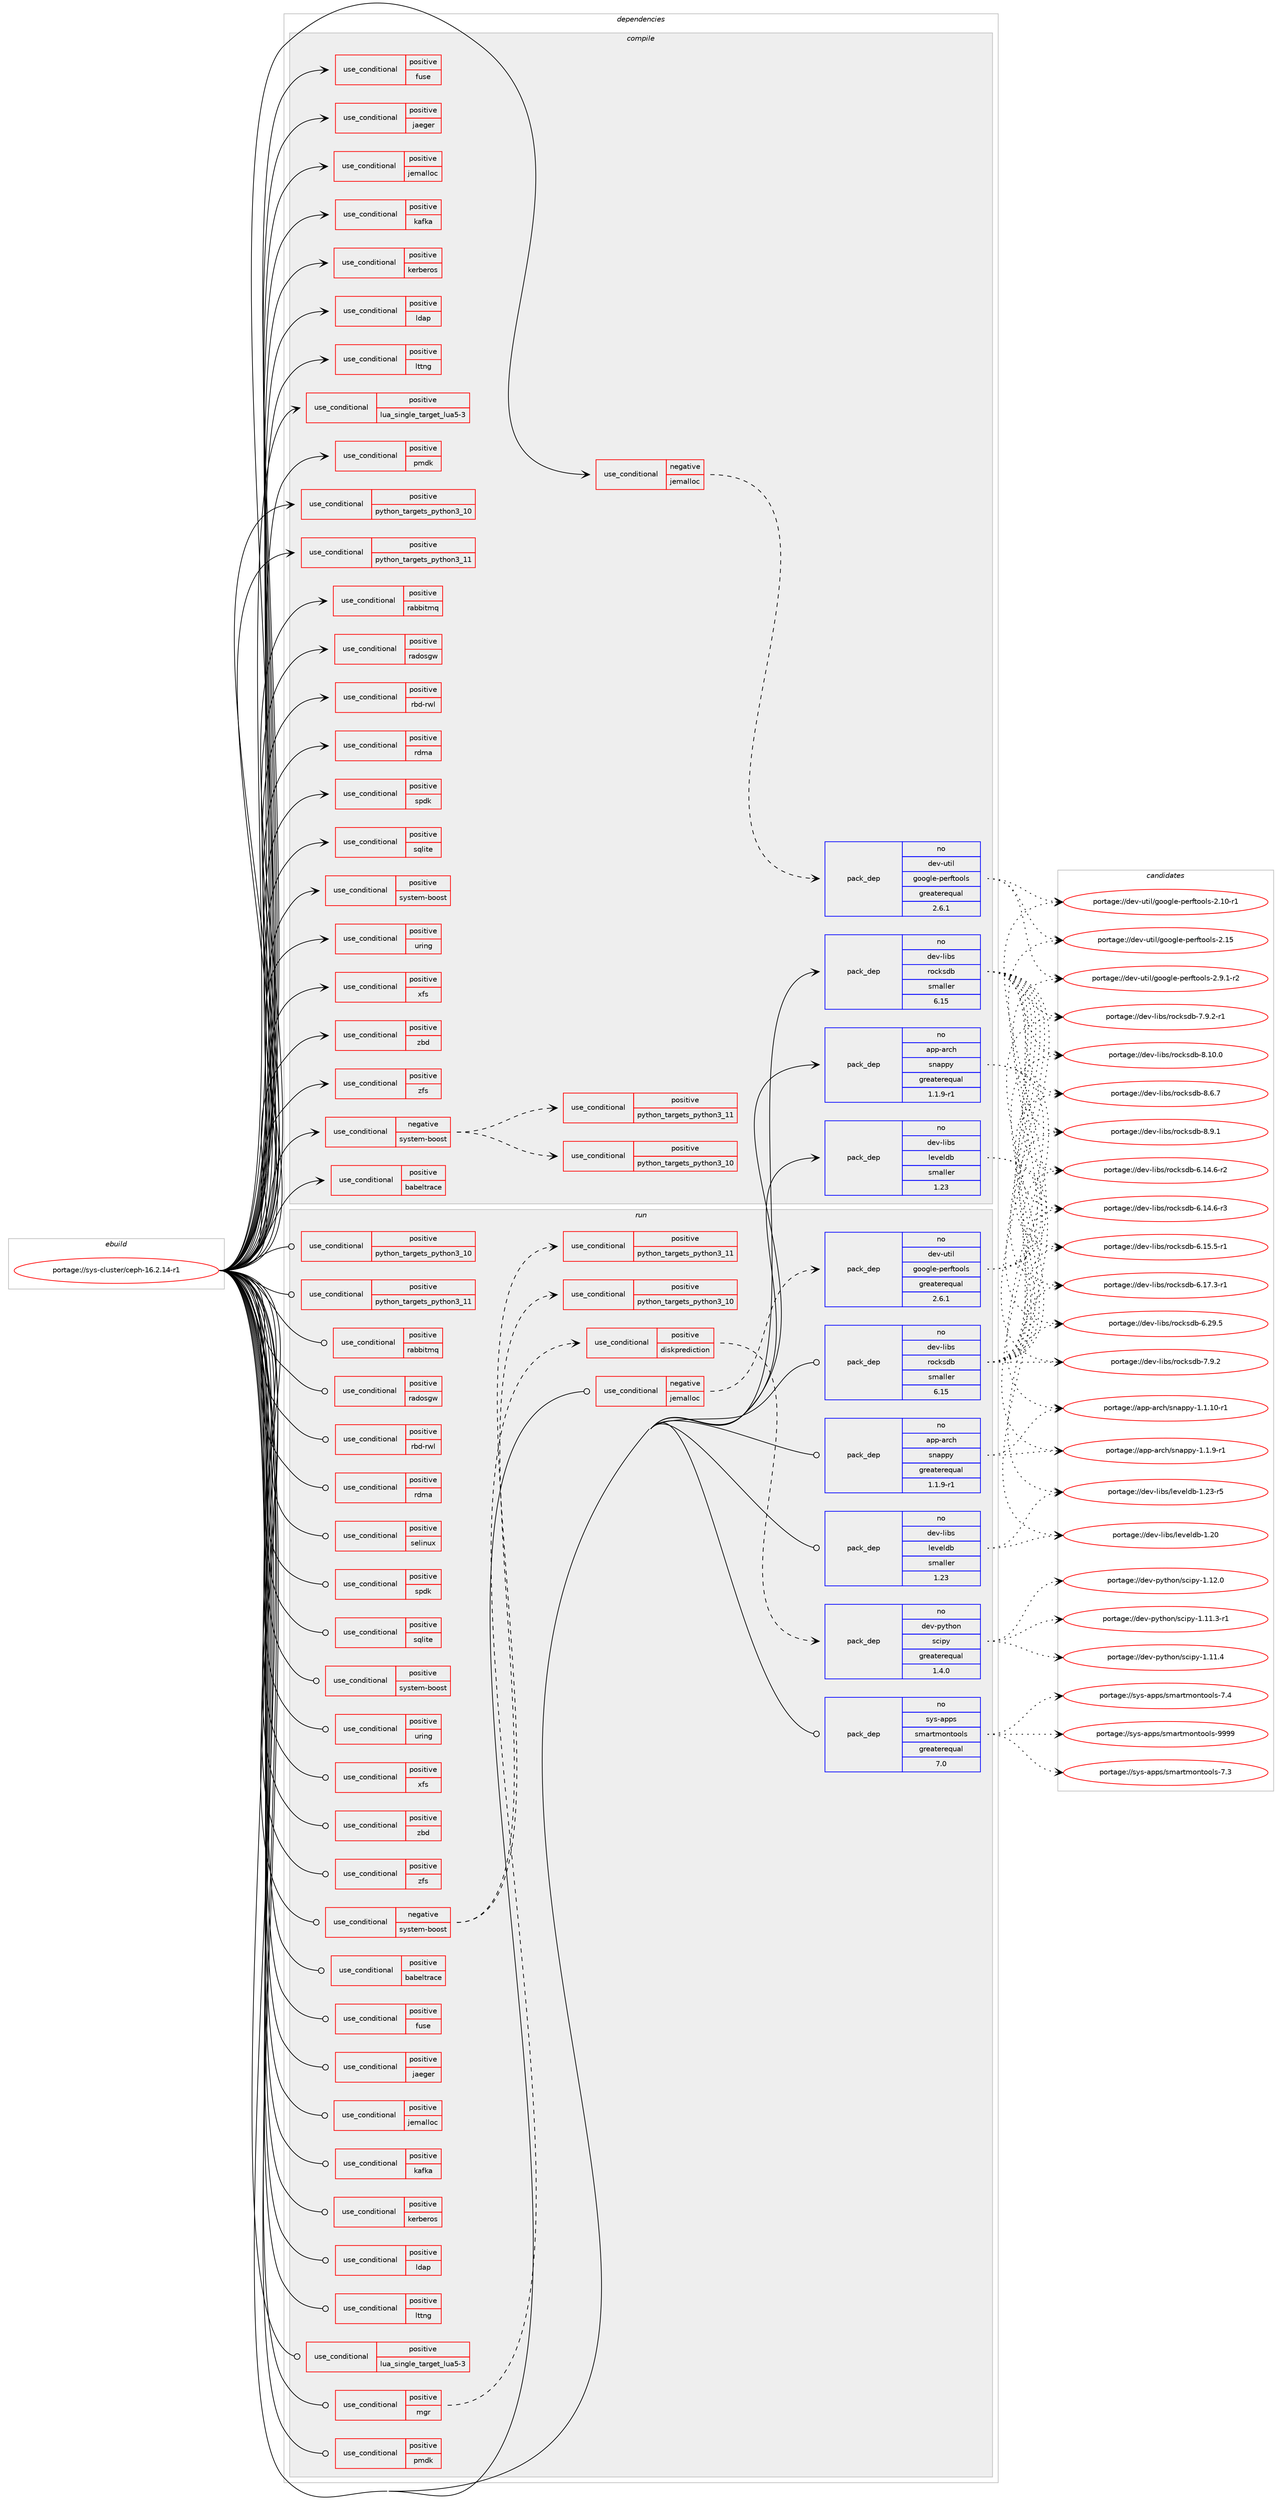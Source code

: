 digraph prolog {

# *************
# Graph options
# *************

newrank=true;
concentrate=true;
compound=true;
graph [rankdir=LR,fontname=Helvetica,fontsize=10,ranksep=1.5];#, ranksep=2.5, nodesep=0.2];
edge  [arrowhead=vee];
node  [fontname=Helvetica,fontsize=10];

# **********
# The ebuild
# **********

subgraph cluster_leftcol {
color=gray;
rank=same;
label=<<i>ebuild</i>>;
id [label="portage://sys-cluster/ceph-16.2.14-r1", color=red, width=4, href="../sys-cluster/ceph-16.2.14-r1.svg"];
}

# ****************
# The dependencies
# ****************

subgraph cluster_midcol {
color=gray;
label=<<i>dependencies</i>>;
subgraph cluster_compile {
fillcolor="#eeeeee";
style=filled;
label=<<i>compile</i>>;
subgraph cond14591 {
dependency21819 [label=<<TABLE BORDER="0" CELLBORDER="1" CELLSPACING="0" CELLPADDING="4"><TR><TD ROWSPAN="3" CELLPADDING="10">use_conditional</TD></TR><TR><TD>negative</TD></TR><TR><TD>jemalloc</TD></TR></TABLE>>, shape=none, color=red];
subgraph pack7031 {
dependency21820 [label=<<TABLE BORDER="0" CELLBORDER="1" CELLSPACING="0" CELLPADDING="4" WIDTH="220"><TR><TD ROWSPAN="6" CELLPADDING="30">pack_dep</TD></TR><TR><TD WIDTH="110">no</TD></TR><TR><TD>dev-util</TD></TR><TR><TD>google-perftools</TD></TR><TR><TD>greaterequal</TD></TR><TR><TD>2.6.1</TD></TR></TABLE>>, shape=none, color=blue];
}
dependency21819:e -> dependency21820:w [weight=20,style="dashed",arrowhead="vee"];
}
id:e -> dependency21819:w [weight=20,style="solid",arrowhead="vee"];
subgraph cond14592 {
dependency21821 [label=<<TABLE BORDER="0" CELLBORDER="1" CELLSPACING="0" CELLPADDING="4"><TR><TD ROWSPAN="3" CELLPADDING="10">use_conditional</TD></TR><TR><TD>negative</TD></TR><TR><TD>system-boost</TD></TR></TABLE>>, shape=none, color=red];
subgraph cond14593 {
dependency21822 [label=<<TABLE BORDER="0" CELLBORDER="1" CELLSPACING="0" CELLPADDING="4"><TR><TD ROWSPAN="3" CELLPADDING="10">use_conditional</TD></TR><TR><TD>positive</TD></TR><TR><TD>python_targets_python3_10</TD></TR></TABLE>>, shape=none, color=red];
# *** BEGIN UNKNOWN DEPENDENCY TYPE (TODO) ***
# dependency21822 -> package_dependency(portage://sys-cluster/ceph-16.2.14-r1,install,no,dev-lang,python,none,[,,],[slot(3.10)],[])
# *** END UNKNOWN DEPENDENCY TYPE (TODO) ***

}
dependency21821:e -> dependency21822:w [weight=20,style="dashed",arrowhead="vee"];
subgraph cond14594 {
dependency21823 [label=<<TABLE BORDER="0" CELLBORDER="1" CELLSPACING="0" CELLPADDING="4"><TR><TD ROWSPAN="3" CELLPADDING="10">use_conditional</TD></TR><TR><TD>positive</TD></TR><TR><TD>python_targets_python3_11</TD></TR></TABLE>>, shape=none, color=red];
# *** BEGIN UNKNOWN DEPENDENCY TYPE (TODO) ***
# dependency21823 -> package_dependency(portage://sys-cluster/ceph-16.2.14-r1,install,no,dev-lang,python,none,[,,],[slot(3.11)],[])
# *** END UNKNOWN DEPENDENCY TYPE (TODO) ***

}
dependency21821:e -> dependency21823:w [weight=20,style="dashed",arrowhead="vee"];
}
id:e -> dependency21821:w [weight=20,style="solid",arrowhead="vee"];
subgraph cond14595 {
dependency21824 [label=<<TABLE BORDER="0" CELLBORDER="1" CELLSPACING="0" CELLPADDING="4"><TR><TD ROWSPAN="3" CELLPADDING="10">use_conditional</TD></TR><TR><TD>positive</TD></TR><TR><TD>babeltrace</TD></TR></TABLE>>, shape=none, color=red];
# *** BEGIN UNKNOWN DEPENDENCY TYPE (TODO) ***
# dependency21824 -> package_dependency(portage://sys-cluster/ceph-16.2.14-r1,install,no,dev-util,babeltrace,none,[,,],[slot(0),subslot(1)],[])
# *** END UNKNOWN DEPENDENCY TYPE (TODO) ***

}
id:e -> dependency21824:w [weight=20,style="solid",arrowhead="vee"];
subgraph cond14596 {
dependency21825 [label=<<TABLE BORDER="0" CELLBORDER="1" CELLSPACING="0" CELLPADDING="4"><TR><TD ROWSPAN="3" CELLPADDING="10">use_conditional</TD></TR><TR><TD>positive</TD></TR><TR><TD>fuse</TD></TR></TABLE>>, shape=none, color=red];
# *** BEGIN UNKNOWN DEPENDENCY TYPE (TODO) ***
# dependency21825 -> package_dependency(portage://sys-cluster/ceph-16.2.14-r1,install,no,sys-fs,fuse,none,[,,],[slot(3),equal],[])
# *** END UNKNOWN DEPENDENCY TYPE (TODO) ***

}
id:e -> dependency21825:w [weight=20,style="solid",arrowhead="vee"];
subgraph cond14597 {
dependency21826 [label=<<TABLE BORDER="0" CELLBORDER="1" CELLSPACING="0" CELLPADDING="4"><TR><TD ROWSPAN="3" CELLPADDING="10">use_conditional</TD></TR><TR><TD>positive</TD></TR><TR><TD>jaeger</TD></TR></TABLE>>, shape=none, color=red];
# *** BEGIN UNKNOWN DEPENDENCY TYPE (TODO) ***
# dependency21826 -> package_dependency(portage://sys-cluster/ceph-16.2.14-r1,install,no,dev-cpp,nlohmann_json,none,[,,],any_same_slot,[])
# *** END UNKNOWN DEPENDENCY TYPE (TODO) ***

}
id:e -> dependency21826:w [weight=20,style="solid",arrowhead="vee"];
subgraph cond14598 {
dependency21827 [label=<<TABLE BORDER="0" CELLBORDER="1" CELLSPACING="0" CELLPADDING="4"><TR><TD ROWSPAN="3" CELLPADDING="10">use_conditional</TD></TR><TR><TD>positive</TD></TR><TR><TD>jemalloc</TD></TR></TABLE>>, shape=none, color=red];
# *** BEGIN UNKNOWN DEPENDENCY TYPE (TODO) ***
# dependency21827 -> package_dependency(portage://sys-cluster/ceph-16.2.14-r1,install,no,dev-libs,jemalloc,none,[,,],any_same_slot,[])
# *** END UNKNOWN DEPENDENCY TYPE (TODO) ***

}
id:e -> dependency21827:w [weight=20,style="solid",arrowhead="vee"];
subgraph cond14599 {
dependency21828 [label=<<TABLE BORDER="0" CELLBORDER="1" CELLSPACING="0" CELLPADDING="4"><TR><TD ROWSPAN="3" CELLPADDING="10">use_conditional</TD></TR><TR><TD>positive</TD></TR><TR><TD>kafka</TD></TR></TABLE>>, shape=none, color=red];
# *** BEGIN UNKNOWN DEPENDENCY TYPE (TODO) ***
# dependency21828 -> package_dependency(portage://sys-cluster/ceph-16.2.14-r1,install,no,dev-libs,librdkafka,none,[,,],any_same_slot,[])
# *** END UNKNOWN DEPENDENCY TYPE (TODO) ***

}
id:e -> dependency21828:w [weight=20,style="solid",arrowhead="vee"];
subgraph cond14600 {
dependency21829 [label=<<TABLE BORDER="0" CELLBORDER="1" CELLSPACING="0" CELLPADDING="4"><TR><TD ROWSPAN="3" CELLPADDING="10">use_conditional</TD></TR><TR><TD>positive</TD></TR><TR><TD>kerberos</TD></TR></TABLE>>, shape=none, color=red];
# *** BEGIN UNKNOWN DEPENDENCY TYPE (TODO) ***
# dependency21829 -> package_dependency(portage://sys-cluster/ceph-16.2.14-r1,install,no,virtual,krb5,none,[,,],[],[])
# *** END UNKNOWN DEPENDENCY TYPE (TODO) ***

}
id:e -> dependency21829:w [weight=20,style="solid",arrowhead="vee"];
subgraph cond14601 {
dependency21830 [label=<<TABLE BORDER="0" CELLBORDER="1" CELLSPACING="0" CELLPADDING="4"><TR><TD ROWSPAN="3" CELLPADDING="10">use_conditional</TD></TR><TR><TD>positive</TD></TR><TR><TD>ldap</TD></TR></TABLE>>, shape=none, color=red];
# *** BEGIN UNKNOWN DEPENDENCY TYPE (TODO) ***
# dependency21830 -> package_dependency(portage://sys-cluster/ceph-16.2.14-r1,install,no,net-nds,openldap,none,[,,],any_same_slot,[])
# *** END UNKNOWN DEPENDENCY TYPE (TODO) ***

}
id:e -> dependency21830:w [weight=20,style="solid",arrowhead="vee"];
subgraph cond14602 {
dependency21831 [label=<<TABLE BORDER="0" CELLBORDER="1" CELLSPACING="0" CELLPADDING="4"><TR><TD ROWSPAN="3" CELLPADDING="10">use_conditional</TD></TR><TR><TD>positive</TD></TR><TR><TD>lttng</TD></TR></TABLE>>, shape=none, color=red];
# *** BEGIN UNKNOWN DEPENDENCY TYPE (TODO) ***
# dependency21831 -> package_dependency(portage://sys-cluster/ceph-16.2.14-r1,install,no,dev-util,lttng-ust,none,[,,],any_same_slot,[])
# *** END UNKNOWN DEPENDENCY TYPE (TODO) ***

}
id:e -> dependency21831:w [weight=20,style="solid",arrowhead="vee"];
subgraph cond14603 {
dependency21832 [label=<<TABLE BORDER="0" CELLBORDER="1" CELLSPACING="0" CELLPADDING="4"><TR><TD ROWSPAN="3" CELLPADDING="10">use_conditional</TD></TR><TR><TD>positive</TD></TR><TR><TD>lua_single_target_lua5-3</TD></TR></TABLE>>, shape=none, color=red];
# *** BEGIN UNKNOWN DEPENDENCY TYPE (TODO) ***
# dependency21832 -> package_dependency(portage://sys-cluster/ceph-16.2.14-r1,install,no,dev-lang,lua,none,[,,],[slot(5.3)],[])
# *** END UNKNOWN DEPENDENCY TYPE (TODO) ***

}
id:e -> dependency21832:w [weight=20,style="solid",arrowhead="vee"];
subgraph cond14604 {
dependency21833 [label=<<TABLE BORDER="0" CELLBORDER="1" CELLSPACING="0" CELLPADDING="4"><TR><TD ROWSPAN="3" CELLPADDING="10">use_conditional</TD></TR><TR><TD>positive</TD></TR><TR><TD>pmdk</TD></TR></TABLE>>, shape=none, color=red];
# *** BEGIN UNKNOWN DEPENDENCY TYPE (TODO) ***
# dependency21833 -> package_dependency(portage://sys-cluster/ceph-16.2.14-r1,install,no,dev-libs,pmdk,none,[,,],any_same_slot,[])
# *** END UNKNOWN DEPENDENCY TYPE (TODO) ***

}
id:e -> dependency21833:w [weight=20,style="solid",arrowhead="vee"];
subgraph cond14605 {
dependency21834 [label=<<TABLE BORDER="0" CELLBORDER="1" CELLSPACING="0" CELLPADDING="4"><TR><TD ROWSPAN="3" CELLPADDING="10">use_conditional</TD></TR><TR><TD>positive</TD></TR><TR><TD>python_targets_python3_10</TD></TR></TABLE>>, shape=none, color=red];
# *** BEGIN UNKNOWN DEPENDENCY TYPE (TODO) ***
# dependency21834 -> package_dependency(portage://sys-cluster/ceph-16.2.14-r1,install,no,dev-lang,python,none,[,,],[slot(3.10)],[])
# *** END UNKNOWN DEPENDENCY TYPE (TODO) ***

}
id:e -> dependency21834:w [weight=20,style="solid",arrowhead="vee"];
subgraph cond14606 {
dependency21835 [label=<<TABLE BORDER="0" CELLBORDER="1" CELLSPACING="0" CELLPADDING="4"><TR><TD ROWSPAN="3" CELLPADDING="10">use_conditional</TD></TR><TR><TD>positive</TD></TR><TR><TD>python_targets_python3_11</TD></TR></TABLE>>, shape=none, color=red];
# *** BEGIN UNKNOWN DEPENDENCY TYPE (TODO) ***
# dependency21835 -> package_dependency(portage://sys-cluster/ceph-16.2.14-r1,install,no,dev-lang,python,none,[,,],[slot(3.11)],[])
# *** END UNKNOWN DEPENDENCY TYPE (TODO) ***

}
id:e -> dependency21835:w [weight=20,style="solid",arrowhead="vee"];
subgraph cond14607 {
dependency21836 [label=<<TABLE BORDER="0" CELLBORDER="1" CELLSPACING="0" CELLPADDING="4"><TR><TD ROWSPAN="3" CELLPADDING="10">use_conditional</TD></TR><TR><TD>positive</TD></TR><TR><TD>rabbitmq</TD></TR></TABLE>>, shape=none, color=red];
# *** BEGIN UNKNOWN DEPENDENCY TYPE (TODO) ***
# dependency21836 -> package_dependency(portage://sys-cluster/ceph-16.2.14-r1,install,no,net-libs,rabbitmq-c,none,[,,],any_same_slot,[])
# *** END UNKNOWN DEPENDENCY TYPE (TODO) ***

}
id:e -> dependency21836:w [weight=20,style="solid",arrowhead="vee"];
subgraph cond14608 {
dependency21837 [label=<<TABLE BORDER="0" CELLBORDER="1" CELLSPACING="0" CELLPADDING="4"><TR><TD ROWSPAN="3" CELLPADDING="10">use_conditional</TD></TR><TR><TD>positive</TD></TR><TR><TD>radosgw</TD></TR></TABLE>>, shape=none, color=red];
# *** BEGIN UNKNOWN DEPENDENCY TYPE (TODO) ***
# dependency21837 -> package_dependency(portage://sys-cluster/ceph-16.2.14-r1,install,no,dev-libs,icu,none,[,,],any_same_slot,[])
# *** END UNKNOWN DEPENDENCY TYPE (TODO) ***

# *** BEGIN UNKNOWN DEPENDENCY TYPE (TODO) ***
# dependency21837 -> package_dependency(portage://sys-cluster/ceph-16.2.14-r1,install,no,dev-libs,expat,none,[,,],any_same_slot,[])
# *** END UNKNOWN DEPENDENCY TYPE (TODO) ***

# *** BEGIN UNKNOWN DEPENDENCY TYPE (TODO) ***
# dependency21837 -> package_dependency(portage://sys-cluster/ceph-16.2.14-r1,install,no,net-misc,curl,none,[,,],any_same_slot,[use(enable(curl_ssl_openssl),none)])
# *** END UNKNOWN DEPENDENCY TYPE (TODO) ***

}
id:e -> dependency21837:w [weight=20,style="solid",arrowhead="vee"];
subgraph cond14609 {
dependency21838 [label=<<TABLE BORDER="0" CELLBORDER="1" CELLSPACING="0" CELLPADDING="4"><TR><TD ROWSPAN="3" CELLPADDING="10">use_conditional</TD></TR><TR><TD>positive</TD></TR><TR><TD>rbd-rwl</TD></TR></TABLE>>, shape=none, color=red];
# *** BEGIN UNKNOWN DEPENDENCY TYPE (TODO) ***
# dependency21838 -> package_dependency(portage://sys-cluster/ceph-16.2.14-r1,install,no,dev-libs,pmdk,none,[,,],any_same_slot,[])
# *** END UNKNOWN DEPENDENCY TYPE (TODO) ***

}
id:e -> dependency21838:w [weight=20,style="solid",arrowhead="vee"];
subgraph cond14610 {
dependency21839 [label=<<TABLE BORDER="0" CELLBORDER="1" CELLSPACING="0" CELLPADDING="4"><TR><TD ROWSPAN="3" CELLPADDING="10">use_conditional</TD></TR><TR><TD>positive</TD></TR><TR><TD>rdma</TD></TR></TABLE>>, shape=none, color=red];
# *** BEGIN UNKNOWN DEPENDENCY TYPE (TODO) ***
# dependency21839 -> package_dependency(portage://sys-cluster/ceph-16.2.14-r1,install,no,sys-cluster,rdma-core,none,[,,],any_same_slot,[])
# *** END UNKNOWN DEPENDENCY TYPE (TODO) ***

}
id:e -> dependency21839:w [weight=20,style="solid",arrowhead="vee"];
subgraph cond14611 {
dependency21840 [label=<<TABLE BORDER="0" CELLBORDER="1" CELLSPACING="0" CELLPADDING="4"><TR><TD ROWSPAN="3" CELLPADDING="10">use_conditional</TD></TR><TR><TD>positive</TD></TR><TR><TD>spdk</TD></TR></TABLE>>, shape=none, color=red];
# *** BEGIN UNKNOWN DEPENDENCY TYPE (TODO) ***
# dependency21840 -> package_dependency(portage://sys-cluster/ceph-16.2.14-r1,install,no,dev-util,cunit,none,[,,],[],[])
# *** END UNKNOWN DEPENDENCY TYPE (TODO) ***

}
id:e -> dependency21840:w [weight=20,style="solid",arrowhead="vee"];
subgraph cond14612 {
dependency21841 [label=<<TABLE BORDER="0" CELLBORDER="1" CELLSPACING="0" CELLPADDING="4"><TR><TD ROWSPAN="3" CELLPADDING="10">use_conditional</TD></TR><TR><TD>positive</TD></TR><TR><TD>sqlite</TD></TR></TABLE>>, shape=none, color=red];
# *** BEGIN UNKNOWN DEPENDENCY TYPE (TODO) ***
# dependency21841 -> package_dependency(portage://sys-cluster/ceph-16.2.14-r1,install,no,dev-db,sqlite,none,[,,],any_same_slot,[])
# *** END UNKNOWN DEPENDENCY TYPE (TODO) ***

}
id:e -> dependency21841:w [weight=20,style="solid",arrowhead="vee"];
subgraph cond14613 {
dependency21842 [label=<<TABLE BORDER="0" CELLBORDER="1" CELLSPACING="0" CELLPADDING="4"><TR><TD ROWSPAN="3" CELLPADDING="10">use_conditional</TD></TR><TR><TD>positive</TD></TR><TR><TD>system-boost</TD></TR></TABLE>>, shape=none, color=red];
# *** BEGIN UNKNOWN DEPENDENCY TYPE (TODO) ***
# dependency21842 -> package_dependency(portage://sys-cluster/ceph-16.2.14-r1,install,no,dev-libs,boost,none,[,,],any_same_slot,[use(enable(context),none),use(enable(python),none),use(optenable(python_targets_python3_10),negative),use(optenable(python_targets_python3_11),negative),use(enable(zlib),none)])
# *** END UNKNOWN DEPENDENCY TYPE (TODO) ***

}
id:e -> dependency21842:w [weight=20,style="solid",arrowhead="vee"];
subgraph cond14614 {
dependency21843 [label=<<TABLE BORDER="0" CELLBORDER="1" CELLSPACING="0" CELLPADDING="4"><TR><TD ROWSPAN="3" CELLPADDING="10">use_conditional</TD></TR><TR><TD>positive</TD></TR><TR><TD>uring</TD></TR></TABLE>>, shape=none, color=red];
# *** BEGIN UNKNOWN DEPENDENCY TYPE (TODO) ***
# dependency21843 -> package_dependency(portage://sys-cluster/ceph-16.2.14-r1,install,no,sys-libs,liburing,none,[,,],any_same_slot,[])
# *** END UNKNOWN DEPENDENCY TYPE (TODO) ***

}
id:e -> dependency21843:w [weight=20,style="solid",arrowhead="vee"];
subgraph cond14615 {
dependency21844 [label=<<TABLE BORDER="0" CELLBORDER="1" CELLSPACING="0" CELLPADDING="4"><TR><TD ROWSPAN="3" CELLPADDING="10">use_conditional</TD></TR><TR><TD>positive</TD></TR><TR><TD>xfs</TD></TR></TABLE>>, shape=none, color=red];
# *** BEGIN UNKNOWN DEPENDENCY TYPE (TODO) ***
# dependency21844 -> package_dependency(portage://sys-cluster/ceph-16.2.14-r1,install,no,sys-fs,xfsprogs,none,[,,],any_same_slot,[])
# *** END UNKNOWN DEPENDENCY TYPE (TODO) ***

}
id:e -> dependency21844:w [weight=20,style="solid",arrowhead="vee"];
subgraph cond14616 {
dependency21845 [label=<<TABLE BORDER="0" CELLBORDER="1" CELLSPACING="0" CELLPADDING="4"><TR><TD ROWSPAN="3" CELLPADDING="10">use_conditional</TD></TR><TR><TD>positive</TD></TR><TR><TD>zbd</TD></TR></TABLE>>, shape=none, color=red];
# *** BEGIN UNKNOWN DEPENDENCY TYPE (TODO) ***
# dependency21845 -> package_dependency(portage://sys-cluster/ceph-16.2.14-r1,install,no,sys-block,libzbd,none,[,,],any_same_slot,[])
# *** END UNKNOWN DEPENDENCY TYPE (TODO) ***

}
id:e -> dependency21845:w [weight=20,style="solid",arrowhead="vee"];
subgraph cond14617 {
dependency21846 [label=<<TABLE BORDER="0" CELLBORDER="1" CELLSPACING="0" CELLPADDING="4"><TR><TD ROWSPAN="3" CELLPADDING="10">use_conditional</TD></TR><TR><TD>positive</TD></TR><TR><TD>zfs</TD></TR></TABLE>>, shape=none, color=red];
# *** BEGIN UNKNOWN DEPENDENCY TYPE (TODO) ***
# dependency21846 -> package_dependency(portage://sys-cluster/ceph-16.2.14-r1,install,no,sys-fs,zfs,none,[,,],any_same_slot,[])
# *** END UNKNOWN DEPENDENCY TYPE (TODO) ***

}
id:e -> dependency21846:w [weight=20,style="solid",arrowhead="vee"];
# *** BEGIN UNKNOWN DEPENDENCY TYPE (TODO) ***
# id -> package_dependency(portage://sys-cluster/ceph-16.2.14-r1,install,no,acct-group,ceph,none,[,,],[],[])
# *** END UNKNOWN DEPENDENCY TYPE (TODO) ***

# *** BEGIN UNKNOWN DEPENDENCY TYPE (TODO) ***
# id -> package_dependency(portage://sys-cluster/ceph-16.2.14-r1,install,no,acct-user,ceph,none,[,,],[],[])
# *** END UNKNOWN DEPENDENCY TYPE (TODO) ***

# *** BEGIN UNKNOWN DEPENDENCY TYPE (TODO) ***
# id -> package_dependency(portage://sys-cluster/ceph-16.2.14-r1,install,no,app-arch,bzip2,none,[,,],any_same_slot,[])
# *** END UNKNOWN DEPENDENCY TYPE (TODO) ***

# *** BEGIN UNKNOWN DEPENDENCY TYPE (TODO) ***
# id -> package_dependency(portage://sys-cluster/ceph-16.2.14-r1,install,no,app-arch,lz4,none,[,,],any_same_slot,[])
# *** END UNKNOWN DEPENDENCY TYPE (TODO) ***

subgraph pack7032 {
dependency21847 [label=<<TABLE BORDER="0" CELLBORDER="1" CELLSPACING="0" CELLPADDING="4" WIDTH="220"><TR><TD ROWSPAN="6" CELLPADDING="30">pack_dep</TD></TR><TR><TD WIDTH="110">no</TD></TR><TR><TD>app-arch</TD></TR><TR><TD>snappy</TD></TR><TR><TD>greaterequal</TD></TR><TR><TD>1.1.9-r1</TD></TR></TABLE>>, shape=none, color=blue];
}
id:e -> dependency21847:w [weight=20,style="solid",arrowhead="vee"];
# *** BEGIN UNKNOWN DEPENDENCY TYPE (TODO) ***
# id -> package_dependency(portage://sys-cluster/ceph-16.2.14-r1,install,no,app-arch,snappy,none,[,,],any_same_slot,[])
# *** END UNKNOWN DEPENDENCY TYPE (TODO) ***

# *** BEGIN UNKNOWN DEPENDENCY TYPE (TODO) ***
# id -> package_dependency(portage://sys-cluster/ceph-16.2.14-r1,install,no,app-arch,zstd,none,[,,],any_same_slot,[])
# *** END UNKNOWN DEPENDENCY TYPE (TODO) ***

# *** BEGIN UNKNOWN DEPENDENCY TYPE (TODO) ***
# id -> package_dependency(portage://sys-cluster/ceph-16.2.14-r1,install,no,app-misc,jq,none,[,,],any_same_slot,[])
# *** END UNKNOWN DEPENDENCY TYPE (TODO) ***

# *** BEGIN UNKNOWN DEPENDENCY TYPE (TODO) ***
# id -> package_dependency(portage://sys-cluster/ceph-16.2.14-r1,install,no,app-shells,bash,none,[,,],[slot(0)],[])
# *** END UNKNOWN DEPENDENCY TYPE (TODO) ***

# *** BEGIN UNKNOWN DEPENDENCY TYPE (TODO) ***
# id -> package_dependency(portage://sys-cluster/ceph-16.2.14-r1,install,no,dev-cpp,gflags,none,[,,],any_same_slot,[])
# *** END UNKNOWN DEPENDENCY TYPE (TODO) ***

# *** BEGIN UNKNOWN DEPENDENCY TYPE (TODO) ***
# id -> package_dependency(portage://sys-cluster/ceph-16.2.14-r1,install,no,dev-cpp,yaml-cpp,none,[,,],any_same_slot,[])
# *** END UNKNOWN DEPENDENCY TYPE (TODO) ***

subgraph pack7033 {
dependency21848 [label=<<TABLE BORDER="0" CELLBORDER="1" CELLSPACING="0" CELLPADDING="4" WIDTH="220"><TR><TD ROWSPAN="6" CELLPADDING="30">pack_dep</TD></TR><TR><TD WIDTH="110">no</TD></TR><TR><TD>dev-libs</TD></TR><TR><TD>leveldb</TD></TR><TR><TD>smaller</TD></TR><TR><TD>1.23</TD></TR></TABLE>>, shape=none, color=blue];
}
id:e -> dependency21848:w [weight=20,style="solid",arrowhead="vee"];
# *** BEGIN UNKNOWN DEPENDENCY TYPE (TODO) ***
# id -> package_dependency(portage://sys-cluster/ceph-16.2.14-r1,install,no,dev-libs,libaio,none,[,,],any_same_slot,[])
# *** END UNKNOWN DEPENDENCY TYPE (TODO) ***

# *** BEGIN UNKNOWN DEPENDENCY TYPE (TODO) ***
# id -> package_dependency(portage://sys-cluster/ceph-16.2.14-r1,install,no,dev-libs,libevent,none,[,,],any_same_slot,[])
# *** END UNKNOWN DEPENDENCY TYPE (TODO) ***

# *** BEGIN UNKNOWN DEPENDENCY TYPE (TODO) ***
# id -> package_dependency(portage://sys-cluster/ceph-16.2.14-r1,install,no,dev-libs,libnl,none,[,,],[slot(3),equal],[])
# *** END UNKNOWN DEPENDENCY TYPE (TODO) ***

# *** BEGIN UNKNOWN DEPENDENCY TYPE (TODO) ***
# id -> package_dependency(portage://sys-cluster/ceph-16.2.14-r1,install,no,dev-libs,libxml2,none,[,,],any_same_slot,[])
# *** END UNKNOWN DEPENDENCY TYPE (TODO) ***

# *** BEGIN UNKNOWN DEPENDENCY TYPE (TODO) ***
# id -> package_dependency(portage://sys-cluster/ceph-16.2.14-r1,install,no,dev-libs,nss,none,[,,],any_same_slot,[])
# *** END UNKNOWN DEPENDENCY TYPE (TODO) ***

# *** BEGIN UNKNOWN DEPENDENCY TYPE (TODO) ***
# id -> package_dependency(portage://sys-cluster/ceph-16.2.14-r1,install,no,dev-libs,openssl,none,[,,],any_same_slot,[])
# *** END UNKNOWN DEPENDENCY TYPE (TODO) ***

# *** BEGIN UNKNOWN DEPENDENCY TYPE (TODO) ***
# id -> package_dependency(portage://sys-cluster/ceph-16.2.14-r1,install,no,dev-libs,protobuf,none,[,,],any_same_slot,[])
# *** END UNKNOWN DEPENDENCY TYPE (TODO) ***

subgraph pack7034 {
dependency21849 [label=<<TABLE BORDER="0" CELLBORDER="1" CELLSPACING="0" CELLPADDING="4" WIDTH="220"><TR><TD ROWSPAN="6" CELLPADDING="30">pack_dep</TD></TR><TR><TD WIDTH="110">no</TD></TR><TR><TD>dev-libs</TD></TR><TR><TD>rocksdb</TD></TR><TR><TD>smaller</TD></TR><TR><TD>6.15</TD></TR></TABLE>>, shape=none, color=blue];
}
id:e -> dependency21849:w [weight=20,style="solid",arrowhead="vee"];
# *** BEGIN UNKNOWN DEPENDENCY TYPE (TODO) ***
# id -> package_dependency(portage://sys-cluster/ceph-16.2.14-r1,install,no,dev-libs,xmlsec,none,[,,],any_same_slot,[use(enable(openssl),none)])
# *** END UNKNOWN DEPENDENCY TYPE (TODO) ***

# *** BEGIN UNKNOWN DEPENDENCY TYPE (TODO) ***
# id -> package_dependency(portage://sys-cluster/ceph-16.2.14-r1,install,no,net-dns,c-ares,none,[,,],any_same_slot,[])
# *** END UNKNOWN DEPENDENCY TYPE (TODO) ***

# *** BEGIN UNKNOWN DEPENDENCY TYPE (TODO) ***
# id -> package_dependency(portage://sys-cluster/ceph-16.2.14-r1,install,no,net-libs,gnutls,none,[,,],any_same_slot,[])
# *** END UNKNOWN DEPENDENCY TYPE (TODO) ***

# *** BEGIN UNKNOWN DEPENDENCY TYPE (TODO) ***
# id -> package_dependency(portage://sys-cluster/ceph-16.2.14-r1,install,no,sys-apps,coreutils,none,[,,],[],[])
# *** END UNKNOWN DEPENDENCY TYPE (TODO) ***

# *** BEGIN UNKNOWN DEPENDENCY TYPE (TODO) ***
# id -> package_dependency(portage://sys-cluster/ceph-16.2.14-r1,install,no,sys-apps,hwloc,none,[,,],any_same_slot,[])
# *** END UNKNOWN DEPENDENCY TYPE (TODO) ***

# *** BEGIN UNKNOWN DEPENDENCY TYPE (TODO) ***
# id -> package_dependency(portage://sys-cluster/ceph-16.2.14-r1,install,no,sys-apps,keyutils,none,[,,],any_same_slot,[])
# *** END UNKNOWN DEPENDENCY TYPE (TODO) ***

# *** BEGIN UNKNOWN DEPENDENCY TYPE (TODO) ***
# id -> package_dependency(portage://sys-cluster/ceph-16.2.14-r1,install,no,sys-apps,util-linux,none,[,,],[],[])
# *** END UNKNOWN DEPENDENCY TYPE (TODO) ***

# *** BEGIN UNKNOWN DEPENDENCY TYPE (TODO) ***
# id -> package_dependency(portage://sys-cluster/ceph-16.2.14-r1,install,no,sys-apps,util-linux,none,[,,],any_same_slot,[])
# *** END UNKNOWN DEPENDENCY TYPE (TODO) ***

# *** BEGIN UNKNOWN DEPENDENCY TYPE (TODO) ***
# id -> package_dependency(portage://sys-cluster/ceph-16.2.14-r1,install,no,sys-auth,oath-toolkit,none,[,,],any_same_slot,[])
# *** END UNKNOWN DEPENDENCY TYPE (TODO) ***

# *** BEGIN UNKNOWN DEPENDENCY TYPE (TODO) ***
# id -> package_dependency(portage://sys-cluster/ceph-16.2.14-r1,install,no,sys-libs,libcap-ng,none,[,,],any_same_slot,[])
# *** END UNKNOWN DEPENDENCY TYPE (TODO) ***

# *** BEGIN UNKNOWN DEPENDENCY TYPE (TODO) ***
# id -> package_dependency(portage://sys-cluster/ceph-16.2.14-r1,install,no,sys-libs,ncurses,none,[,,],[slot(0),equal],[])
# *** END UNKNOWN DEPENDENCY TYPE (TODO) ***

# *** BEGIN UNKNOWN DEPENDENCY TYPE (TODO) ***
# id -> package_dependency(portage://sys-cluster/ceph-16.2.14-r1,install,no,sys-libs,zlib,none,[,,],any_same_slot,[])
# *** END UNKNOWN DEPENDENCY TYPE (TODO) ***

# *** BEGIN UNKNOWN DEPENDENCY TYPE (TODO) ***
# id -> package_dependency(portage://sys-cluster/ceph-16.2.14-r1,install,no,sys-process,numactl,none,[,,],any_same_slot,[])
# *** END UNKNOWN DEPENDENCY TYPE (TODO) ***

# *** BEGIN UNKNOWN DEPENDENCY TYPE (TODO) ***
# id -> package_dependency(portage://sys-cluster/ceph-16.2.14-r1,install,no,virtual,libcrypt,none,[,,],any_same_slot,[])
# *** END UNKNOWN DEPENDENCY TYPE (TODO) ***

# *** BEGIN UNKNOWN DEPENDENCY TYPE (TODO) ***
# id -> package_dependency(portage://sys-cluster/ceph-16.2.14-r1,install,no,virtual,libudev,none,[,,],any_same_slot,[])
# *** END UNKNOWN DEPENDENCY TYPE (TODO) ***

# *** BEGIN UNKNOWN DEPENDENCY TYPE (TODO) ***
# id -> package_dependency(portage://sys-cluster/ceph-16.2.14-r1,install,no,x11-libs,libpciaccess,none,[,,],any_same_slot,[])
# *** END UNKNOWN DEPENDENCY TYPE (TODO) ***

}
subgraph cluster_compileandrun {
fillcolor="#eeeeee";
style=filled;
label=<<i>compile and run</i>>;
}
subgraph cluster_run {
fillcolor="#eeeeee";
style=filled;
label=<<i>run</i>>;
subgraph cond14618 {
dependency21850 [label=<<TABLE BORDER="0" CELLBORDER="1" CELLSPACING="0" CELLPADDING="4"><TR><TD ROWSPAN="3" CELLPADDING="10">use_conditional</TD></TR><TR><TD>negative</TD></TR><TR><TD>jemalloc</TD></TR></TABLE>>, shape=none, color=red];
subgraph pack7035 {
dependency21851 [label=<<TABLE BORDER="0" CELLBORDER="1" CELLSPACING="0" CELLPADDING="4" WIDTH="220"><TR><TD ROWSPAN="6" CELLPADDING="30">pack_dep</TD></TR><TR><TD WIDTH="110">no</TD></TR><TR><TD>dev-util</TD></TR><TR><TD>google-perftools</TD></TR><TR><TD>greaterequal</TD></TR><TR><TD>2.6.1</TD></TR></TABLE>>, shape=none, color=blue];
}
dependency21850:e -> dependency21851:w [weight=20,style="dashed",arrowhead="vee"];
}
id:e -> dependency21850:w [weight=20,style="solid",arrowhead="odot"];
subgraph cond14619 {
dependency21852 [label=<<TABLE BORDER="0" CELLBORDER="1" CELLSPACING="0" CELLPADDING="4"><TR><TD ROWSPAN="3" CELLPADDING="10">use_conditional</TD></TR><TR><TD>negative</TD></TR><TR><TD>system-boost</TD></TR></TABLE>>, shape=none, color=red];
subgraph cond14620 {
dependency21853 [label=<<TABLE BORDER="0" CELLBORDER="1" CELLSPACING="0" CELLPADDING="4"><TR><TD ROWSPAN="3" CELLPADDING="10">use_conditional</TD></TR><TR><TD>positive</TD></TR><TR><TD>python_targets_python3_10</TD></TR></TABLE>>, shape=none, color=red];
# *** BEGIN UNKNOWN DEPENDENCY TYPE (TODO) ***
# dependency21853 -> package_dependency(portage://sys-cluster/ceph-16.2.14-r1,run,no,dev-lang,python,none,[,,],[slot(3.10)],[])
# *** END UNKNOWN DEPENDENCY TYPE (TODO) ***

}
dependency21852:e -> dependency21853:w [weight=20,style="dashed",arrowhead="vee"];
subgraph cond14621 {
dependency21854 [label=<<TABLE BORDER="0" CELLBORDER="1" CELLSPACING="0" CELLPADDING="4"><TR><TD ROWSPAN="3" CELLPADDING="10">use_conditional</TD></TR><TR><TD>positive</TD></TR><TR><TD>python_targets_python3_11</TD></TR></TABLE>>, shape=none, color=red];
# *** BEGIN UNKNOWN DEPENDENCY TYPE (TODO) ***
# dependency21854 -> package_dependency(portage://sys-cluster/ceph-16.2.14-r1,run,no,dev-lang,python,none,[,,],[slot(3.11)],[])
# *** END UNKNOWN DEPENDENCY TYPE (TODO) ***

}
dependency21852:e -> dependency21854:w [weight=20,style="dashed",arrowhead="vee"];
}
id:e -> dependency21852:w [weight=20,style="solid",arrowhead="odot"];
subgraph cond14622 {
dependency21855 [label=<<TABLE BORDER="0" CELLBORDER="1" CELLSPACING="0" CELLPADDING="4"><TR><TD ROWSPAN="3" CELLPADDING="10">use_conditional</TD></TR><TR><TD>positive</TD></TR><TR><TD>babeltrace</TD></TR></TABLE>>, shape=none, color=red];
# *** BEGIN UNKNOWN DEPENDENCY TYPE (TODO) ***
# dependency21855 -> package_dependency(portage://sys-cluster/ceph-16.2.14-r1,run,no,dev-util,babeltrace,none,[,,],[slot(0),subslot(1)],[])
# *** END UNKNOWN DEPENDENCY TYPE (TODO) ***

}
id:e -> dependency21855:w [weight=20,style="solid",arrowhead="odot"];
subgraph cond14623 {
dependency21856 [label=<<TABLE BORDER="0" CELLBORDER="1" CELLSPACING="0" CELLPADDING="4"><TR><TD ROWSPAN="3" CELLPADDING="10">use_conditional</TD></TR><TR><TD>positive</TD></TR><TR><TD>fuse</TD></TR></TABLE>>, shape=none, color=red];
# *** BEGIN UNKNOWN DEPENDENCY TYPE (TODO) ***
# dependency21856 -> package_dependency(portage://sys-cluster/ceph-16.2.14-r1,run,no,sys-fs,fuse,none,[,,],[slot(3),equal],[])
# *** END UNKNOWN DEPENDENCY TYPE (TODO) ***

}
id:e -> dependency21856:w [weight=20,style="solid",arrowhead="odot"];
subgraph cond14624 {
dependency21857 [label=<<TABLE BORDER="0" CELLBORDER="1" CELLSPACING="0" CELLPADDING="4"><TR><TD ROWSPAN="3" CELLPADDING="10">use_conditional</TD></TR><TR><TD>positive</TD></TR><TR><TD>jaeger</TD></TR></TABLE>>, shape=none, color=red];
# *** BEGIN UNKNOWN DEPENDENCY TYPE (TODO) ***
# dependency21857 -> package_dependency(portage://sys-cluster/ceph-16.2.14-r1,run,no,dev-cpp,nlohmann_json,none,[,,],any_same_slot,[])
# *** END UNKNOWN DEPENDENCY TYPE (TODO) ***

}
id:e -> dependency21857:w [weight=20,style="solid",arrowhead="odot"];
subgraph cond14625 {
dependency21858 [label=<<TABLE BORDER="0" CELLBORDER="1" CELLSPACING="0" CELLPADDING="4"><TR><TD ROWSPAN="3" CELLPADDING="10">use_conditional</TD></TR><TR><TD>positive</TD></TR><TR><TD>jemalloc</TD></TR></TABLE>>, shape=none, color=red];
# *** BEGIN UNKNOWN DEPENDENCY TYPE (TODO) ***
# dependency21858 -> package_dependency(portage://sys-cluster/ceph-16.2.14-r1,run,no,dev-libs,jemalloc,none,[,,],any_same_slot,[])
# *** END UNKNOWN DEPENDENCY TYPE (TODO) ***

}
id:e -> dependency21858:w [weight=20,style="solid",arrowhead="odot"];
subgraph cond14626 {
dependency21859 [label=<<TABLE BORDER="0" CELLBORDER="1" CELLSPACING="0" CELLPADDING="4"><TR><TD ROWSPAN="3" CELLPADDING="10">use_conditional</TD></TR><TR><TD>positive</TD></TR><TR><TD>kafka</TD></TR></TABLE>>, shape=none, color=red];
# *** BEGIN UNKNOWN DEPENDENCY TYPE (TODO) ***
# dependency21859 -> package_dependency(portage://sys-cluster/ceph-16.2.14-r1,run,no,dev-libs,librdkafka,none,[,,],any_same_slot,[])
# *** END UNKNOWN DEPENDENCY TYPE (TODO) ***

}
id:e -> dependency21859:w [weight=20,style="solid",arrowhead="odot"];
subgraph cond14627 {
dependency21860 [label=<<TABLE BORDER="0" CELLBORDER="1" CELLSPACING="0" CELLPADDING="4"><TR><TD ROWSPAN="3" CELLPADDING="10">use_conditional</TD></TR><TR><TD>positive</TD></TR><TR><TD>kerberos</TD></TR></TABLE>>, shape=none, color=red];
# *** BEGIN UNKNOWN DEPENDENCY TYPE (TODO) ***
# dependency21860 -> package_dependency(portage://sys-cluster/ceph-16.2.14-r1,run,no,virtual,krb5,none,[,,],[],[])
# *** END UNKNOWN DEPENDENCY TYPE (TODO) ***

}
id:e -> dependency21860:w [weight=20,style="solid",arrowhead="odot"];
subgraph cond14628 {
dependency21861 [label=<<TABLE BORDER="0" CELLBORDER="1" CELLSPACING="0" CELLPADDING="4"><TR><TD ROWSPAN="3" CELLPADDING="10">use_conditional</TD></TR><TR><TD>positive</TD></TR><TR><TD>ldap</TD></TR></TABLE>>, shape=none, color=red];
# *** BEGIN UNKNOWN DEPENDENCY TYPE (TODO) ***
# dependency21861 -> package_dependency(portage://sys-cluster/ceph-16.2.14-r1,run,no,net-nds,openldap,none,[,,],any_same_slot,[])
# *** END UNKNOWN DEPENDENCY TYPE (TODO) ***

}
id:e -> dependency21861:w [weight=20,style="solid",arrowhead="odot"];
subgraph cond14629 {
dependency21862 [label=<<TABLE BORDER="0" CELLBORDER="1" CELLSPACING="0" CELLPADDING="4"><TR><TD ROWSPAN="3" CELLPADDING="10">use_conditional</TD></TR><TR><TD>positive</TD></TR><TR><TD>lttng</TD></TR></TABLE>>, shape=none, color=red];
# *** BEGIN UNKNOWN DEPENDENCY TYPE (TODO) ***
# dependency21862 -> package_dependency(portage://sys-cluster/ceph-16.2.14-r1,run,no,dev-util,lttng-ust,none,[,,],any_same_slot,[])
# *** END UNKNOWN DEPENDENCY TYPE (TODO) ***

}
id:e -> dependency21862:w [weight=20,style="solid",arrowhead="odot"];
subgraph cond14630 {
dependency21863 [label=<<TABLE BORDER="0" CELLBORDER="1" CELLSPACING="0" CELLPADDING="4"><TR><TD ROWSPAN="3" CELLPADDING="10">use_conditional</TD></TR><TR><TD>positive</TD></TR><TR><TD>lua_single_target_lua5-3</TD></TR></TABLE>>, shape=none, color=red];
# *** BEGIN UNKNOWN DEPENDENCY TYPE (TODO) ***
# dependency21863 -> package_dependency(portage://sys-cluster/ceph-16.2.14-r1,run,no,dev-lang,lua,none,[,,],[slot(5.3)],[])
# *** END UNKNOWN DEPENDENCY TYPE (TODO) ***

}
id:e -> dependency21863:w [weight=20,style="solid",arrowhead="odot"];
subgraph cond14631 {
dependency21864 [label=<<TABLE BORDER="0" CELLBORDER="1" CELLSPACING="0" CELLPADDING="4"><TR><TD ROWSPAN="3" CELLPADDING="10">use_conditional</TD></TR><TR><TD>positive</TD></TR><TR><TD>mgr</TD></TR></TABLE>>, shape=none, color=red];
# *** BEGIN UNKNOWN DEPENDENCY TYPE (TODO) ***
# dependency21864 -> package_dependency(portage://sys-cluster/ceph-16.2.14-r1,run,no,dev-python,jsonpatch,none,[,,],[],[use(optenable(python_targets_python3_10),negative),use(optenable(python_targets_python3_11),negative)])
# *** END UNKNOWN DEPENDENCY TYPE (TODO) ***

# *** BEGIN UNKNOWN DEPENDENCY TYPE (TODO) ***
# dependency21864 -> package_dependency(portage://sys-cluster/ceph-16.2.14-r1,run,no,dev-python,more-itertools,none,[,,],[],[use(optenable(python_targets_python3_10),negative),use(optenable(python_targets_python3_11),negative)])
# *** END UNKNOWN DEPENDENCY TYPE (TODO) ***

# *** BEGIN UNKNOWN DEPENDENCY TYPE (TODO) ***
# dependency21864 -> package_dependency(portage://sys-cluster/ceph-16.2.14-r1,run,no,dev-python,numpy,none,[,,],[],[use(optenable(python_targets_python3_10),negative),use(optenable(python_targets_python3_11),negative)])
# *** END UNKNOWN DEPENDENCY TYPE (TODO) ***

# *** BEGIN UNKNOWN DEPENDENCY TYPE (TODO) ***
# dependency21864 -> package_dependency(portage://sys-cluster/ceph-16.2.14-r1,run,no,dev-python,pyjwt,none,[,,],[],[use(optenable(python_targets_python3_10),negative),use(optenable(python_targets_python3_11),negative)])
# *** END UNKNOWN DEPENDENCY TYPE (TODO) ***

# *** BEGIN UNKNOWN DEPENDENCY TYPE (TODO) ***
# dependency21864 -> package_dependency(portage://sys-cluster/ceph-16.2.14-r1,run,no,dev-python,routes,none,[,,],[],[use(optenable(python_targets_python3_10),negative),use(optenable(python_targets_python3_11),negative)])
# *** END UNKNOWN DEPENDENCY TYPE (TODO) ***

subgraph cond14632 {
dependency21865 [label=<<TABLE BORDER="0" CELLBORDER="1" CELLSPACING="0" CELLPADDING="4"><TR><TD ROWSPAN="3" CELLPADDING="10">use_conditional</TD></TR><TR><TD>positive</TD></TR><TR><TD>diskprediction</TD></TR></TABLE>>, shape=none, color=red];
subgraph pack7036 {
dependency21866 [label=<<TABLE BORDER="0" CELLBORDER="1" CELLSPACING="0" CELLPADDING="4" WIDTH="220"><TR><TD ROWSPAN="6" CELLPADDING="30">pack_dep</TD></TR><TR><TD WIDTH="110">no</TD></TR><TR><TD>dev-python</TD></TR><TR><TD>scipy</TD></TR><TR><TD>greaterequal</TD></TR><TR><TD>1.4.0</TD></TR></TABLE>>, shape=none, color=blue];
}
dependency21865:e -> dependency21866:w [weight=20,style="dashed",arrowhead="vee"];
}
dependency21864:e -> dependency21865:w [weight=20,style="dashed",arrowhead="vee"];
# *** BEGIN UNKNOWN DEPENDENCY TYPE (TODO) ***
# dependency21864 -> package_dependency(portage://sys-cluster/ceph-16.2.14-r1,run,no,sci-libs,scikit-learn,none,[,,],[],[use(optenable(python_targets_python3_10),negative),use(optenable(python_targets_python3_11),negative)])
# *** END UNKNOWN DEPENDENCY TYPE (TODO) ***

# *** BEGIN UNKNOWN DEPENDENCY TYPE (TODO) ***
# dependency21864 -> package_dependency(portage://sys-cluster/ceph-16.2.14-r1,run,no,dev-python,six,none,[,,],[],[use(optenable(python_targets_python3_10),negative),use(optenable(python_targets_python3_11),negative)])
# *** END UNKNOWN DEPENDENCY TYPE (TODO) ***

}
id:e -> dependency21864:w [weight=20,style="solid",arrowhead="odot"];
subgraph cond14633 {
dependency21867 [label=<<TABLE BORDER="0" CELLBORDER="1" CELLSPACING="0" CELLPADDING="4"><TR><TD ROWSPAN="3" CELLPADDING="10">use_conditional</TD></TR><TR><TD>positive</TD></TR><TR><TD>pmdk</TD></TR></TABLE>>, shape=none, color=red];
# *** BEGIN UNKNOWN DEPENDENCY TYPE (TODO) ***
# dependency21867 -> package_dependency(portage://sys-cluster/ceph-16.2.14-r1,run,no,dev-libs,pmdk,none,[,,],any_same_slot,[])
# *** END UNKNOWN DEPENDENCY TYPE (TODO) ***

}
id:e -> dependency21867:w [weight=20,style="solid",arrowhead="odot"];
subgraph cond14634 {
dependency21868 [label=<<TABLE BORDER="0" CELLBORDER="1" CELLSPACING="0" CELLPADDING="4"><TR><TD ROWSPAN="3" CELLPADDING="10">use_conditional</TD></TR><TR><TD>positive</TD></TR><TR><TD>python_targets_python3_10</TD></TR></TABLE>>, shape=none, color=red];
# *** BEGIN UNKNOWN DEPENDENCY TYPE (TODO) ***
# dependency21868 -> package_dependency(portage://sys-cluster/ceph-16.2.14-r1,run,no,dev-lang,python,none,[,,],[slot(3.10)],[])
# *** END UNKNOWN DEPENDENCY TYPE (TODO) ***

}
id:e -> dependency21868:w [weight=20,style="solid",arrowhead="odot"];
subgraph cond14635 {
dependency21869 [label=<<TABLE BORDER="0" CELLBORDER="1" CELLSPACING="0" CELLPADDING="4"><TR><TD ROWSPAN="3" CELLPADDING="10">use_conditional</TD></TR><TR><TD>positive</TD></TR><TR><TD>python_targets_python3_11</TD></TR></TABLE>>, shape=none, color=red];
# *** BEGIN UNKNOWN DEPENDENCY TYPE (TODO) ***
# dependency21869 -> package_dependency(portage://sys-cluster/ceph-16.2.14-r1,run,no,dev-lang,python,none,[,,],[slot(3.11)],[])
# *** END UNKNOWN DEPENDENCY TYPE (TODO) ***

}
id:e -> dependency21869:w [weight=20,style="solid",arrowhead="odot"];
subgraph cond14636 {
dependency21870 [label=<<TABLE BORDER="0" CELLBORDER="1" CELLSPACING="0" CELLPADDING="4"><TR><TD ROWSPAN="3" CELLPADDING="10">use_conditional</TD></TR><TR><TD>positive</TD></TR><TR><TD>rabbitmq</TD></TR></TABLE>>, shape=none, color=red];
# *** BEGIN UNKNOWN DEPENDENCY TYPE (TODO) ***
# dependency21870 -> package_dependency(portage://sys-cluster/ceph-16.2.14-r1,run,no,net-libs,rabbitmq-c,none,[,,],any_same_slot,[])
# *** END UNKNOWN DEPENDENCY TYPE (TODO) ***

}
id:e -> dependency21870:w [weight=20,style="solid",arrowhead="odot"];
subgraph cond14637 {
dependency21871 [label=<<TABLE BORDER="0" CELLBORDER="1" CELLSPACING="0" CELLPADDING="4"><TR><TD ROWSPAN="3" CELLPADDING="10">use_conditional</TD></TR><TR><TD>positive</TD></TR><TR><TD>radosgw</TD></TR></TABLE>>, shape=none, color=red];
# *** BEGIN UNKNOWN DEPENDENCY TYPE (TODO) ***
# dependency21871 -> package_dependency(portage://sys-cluster/ceph-16.2.14-r1,run,no,dev-libs,icu,none,[,,],any_same_slot,[])
# *** END UNKNOWN DEPENDENCY TYPE (TODO) ***

# *** BEGIN UNKNOWN DEPENDENCY TYPE (TODO) ***
# dependency21871 -> package_dependency(portage://sys-cluster/ceph-16.2.14-r1,run,no,dev-libs,expat,none,[,,],any_same_slot,[])
# *** END UNKNOWN DEPENDENCY TYPE (TODO) ***

# *** BEGIN UNKNOWN DEPENDENCY TYPE (TODO) ***
# dependency21871 -> package_dependency(portage://sys-cluster/ceph-16.2.14-r1,run,no,net-misc,curl,none,[,,],any_same_slot,[use(enable(curl_ssl_openssl),none)])
# *** END UNKNOWN DEPENDENCY TYPE (TODO) ***

}
id:e -> dependency21871:w [weight=20,style="solid",arrowhead="odot"];
subgraph cond14638 {
dependency21872 [label=<<TABLE BORDER="0" CELLBORDER="1" CELLSPACING="0" CELLPADDING="4"><TR><TD ROWSPAN="3" CELLPADDING="10">use_conditional</TD></TR><TR><TD>positive</TD></TR><TR><TD>rbd-rwl</TD></TR></TABLE>>, shape=none, color=red];
# *** BEGIN UNKNOWN DEPENDENCY TYPE (TODO) ***
# dependency21872 -> package_dependency(portage://sys-cluster/ceph-16.2.14-r1,run,no,dev-libs,pmdk,none,[,,],any_same_slot,[])
# *** END UNKNOWN DEPENDENCY TYPE (TODO) ***

}
id:e -> dependency21872:w [weight=20,style="solid",arrowhead="odot"];
subgraph cond14639 {
dependency21873 [label=<<TABLE BORDER="0" CELLBORDER="1" CELLSPACING="0" CELLPADDING="4"><TR><TD ROWSPAN="3" CELLPADDING="10">use_conditional</TD></TR><TR><TD>positive</TD></TR><TR><TD>rdma</TD></TR></TABLE>>, shape=none, color=red];
# *** BEGIN UNKNOWN DEPENDENCY TYPE (TODO) ***
# dependency21873 -> package_dependency(portage://sys-cluster/ceph-16.2.14-r1,run,no,sys-cluster,rdma-core,none,[,,],any_same_slot,[])
# *** END UNKNOWN DEPENDENCY TYPE (TODO) ***

}
id:e -> dependency21873:w [weight=20,style="solid",arrowhead="odot"];
subgraph cond14640 {
dependency21874 [label=<<TABLE BORDER="0" CELLBORDER="1" CELLSPACING="0" CELLPADDING="4"><TR><TD ROWSPAN="3" CELLPADDING="10">use_conditional</TD></TR><TR><TD>positive</TD></TR><TR><TD>selinux</TD></TR></TABLE>>, shape=none, color=red];
# *** BEGIN UNKNOWN DEPENDENCY TYPE (TODO) ***
# dependency21874 -> package_dependency(portage://sys-cluster/ceph-16.2.14-r1,run,no,sec-policy,selinux-ceph,none,[,,],[],[])
# *** END UNKNOWN DEPENDENCY TYPE (TODO) ***

}
id:e -> dependency21874:w [weight=20,style="solid",arrowhead="odot"];
subgraph cond14641 {
dependency21875 [label=<<TABLE BORDER="0" CELLBORDER="1" CELLSPACING="0" CELLPADDING="4"><TR><TD ROWSPAN="3" CELLPADDING="10">use_conditional</TD></TR><TR><TD>positive</TD></TR><TR><TD>spdk</TD></TR></TABLE>>, shape=none, color=red];
# *** BEGIN UNKNOWN DEPENDENCY TYPE (TODO) ***
# dependency21875 -> package_dependency(portage://sys-cluster/ceph-16.2.14-r1,run,no,dev-util,cunit,none,[,,],[],[])
# *** END UNKNOWN DEPENDENCY TYPE (TODO) ***

}
id:e -> dependency21875:w [weight=20,style="solid",arrowhead="odot"];
subgraph cond14642 {
dependency21876 [label=<<TABLE BORDER="0" CELLBORDER="1" CELLSPACING="0" CELLPADDING="4"><TR><TD ROWSPAN="3" CELLPADDING="10">use_conditional</TD></TR><TR><TD>positive</TD></TR><TR><TD>sqlite</TD></TR></TABLE>>, shape=none, color=red];
# *** BEGIN UNKNOWN DEPENDENCY TYPE (TODO) ***
# dependency21876 -> package_dependency(portage://sys-cluster/ceph-16.2.14-r1,run,no,dev-db,sqlite,none,[,,],any_same_slot,[])
# *** END UNKNOWN DEPENDENCY TYPE (TODO) ***

}
id:e -> dependency21876:w [weight=20,style="solid",arrowhead="odot"];
subgraph cond14643 {
dependency21877 [label=<<TABLE BORDER="0" CELLBORDER="1" CELLSPACING="0" CELLPADDING="4"><TR><TD ROWSPAN="3" CELLPADDING="10">use_conditional</TD></TR><TR><TD>positive</TD></TR><TR><TD>system-boost</TD></TR></TABLE>>, shape=none, color=red];
# *** BEGIN UNKNOWN DEPENDENCY TYPE (TODO) ***
# dependency21877 -> package_dependency(portage://sys-cluster/ceph-16.2.14-r1,run,no,dev-libs,boost,none,[,,],any_same_slot,[use(enable(context),none),use(enable(python),none),use(optenable(python_targets_python3_10),negative),use(optenable(python_targets_python3_11),negative),use(enable(zlib),none)])
# *** END UNKNOWN DEPENDENCY TYPE (TODO) ***

}
id:e -> dependency21877:w [weight=20,style="solid",arrowhead="odot"];
subgraph cond14644 {
dependency21878 [label=<<TABLE BORDER="0" CELLBORDER="1" CELLSPACING="0" CELLPADDING="4"><TR><TD ROWSPAN="3" CELLPADDING="10">use_conditional</TD></TR><TR><TD>positive</TD></TR><TR><TD>uring</TD></TR></TABLE>>, shape=none, color=red];
# *** BEGIN UNKNOWN DEPENDENCY TYPE (TODO) ***
# dependency21878 -> package_dependency(portage://sys-cluster/ceph-16.2.14-r1,run,no,sys-libs,liburing,none,[,,],any_same_slot,[])
# *** END UNKNOWN DEPENDENCY TYPE (TODO) ***

}
id:e -> dependency21878:w [weight=20,style="solid",arrowhead="odot"];
subgraph cond14645 {
dependency21879 [label=<<TABLE BORDER="0" CELLBORDER="1" CELLSPACING="0" CELLPADDING="4"><TR><TD ROWSPAN="3" CELLPADDING="10">use_conditional</TD></TR><TR><TD>positive</TD></TR><TR><TD>xfs</TD></TR></TABLE>>, shape=none, color=red];
# *** BEGIN UNKNOWN DEPENDENCY TYPE (TODO) ***
# dependency21879 -> package_dependency(portage://sys-cluster/ceph-16.2.14-r1,run,no,sys-fs,xfsprogs,none,[,,],any_same_slot,[])
# *** END UNKNOWN DEPENDENCY TYPE (TODO) ***

}
id:e -> dependency21879:w [weight=20,style="solid",arrowhead="odot"];
subgraph cond14646 {
dependency21880 [label=<<TABLE BORDER="0" CELLBORDER="1" CELLSPACING="0" CELLPADDING="4"><TR><TD ROWSPAN="3" CELLPADDING="10">use_conditional</TD></TR><TR><TD>positive</TD></TR><TR><TD>zbd</TD></TR></TABLE>>, shape=none, color=red];
# *** BEGIN UNKNOWN DEPENDENCY TYPE (TODO) ***
# dependency21880 -> package_dependency(portage://sys-cluster/ceph-16.2.14-r1,run,no,sys-block,libzbd,none,[,,],any_same_slot,[])
# *** END UNKNOWN DEPENDENCY TYPE (TODO) ***

}
id:e -> dependency21880:w [weight=20,style="solid",arrowhead="odot"];
subgraph cond14647 {
dependency21881 [label=<<TABLE BORDER="0" CELLBORDER="1" CELLSPACING="0" CELLPADDING="4"><TR><TD ROWSPAN="3" CELLPADDING="10">use_conditional</TD></TR><TR><TD>positive</TD></TR><TR><TD>zfs</TD></TR></TABLE>>, shape=none, color=red];
# *** BEGIN UNKNOWN DEPENDENCY TYPE (TODO) ***
# dependency21881 -> package_dependency(portage://sys-cluster/ceph-16.2.14-r1,run,no,sys-fs,zfs,none,[,,],any_same_slot,[])
# *** END UNKNOWN DEPENDENCY TYPE (TODO) ***

}
id:e -> dependency21881:w [weight=20,style="solid",arrowhead="odot"];
# *** BEGIN UNKNOWN DEPENDENCY TYPE (TODO) ***
# id -> package_dependency(portage://sys-cluster/ceph-16.2.14-r1,run,no,acct-group,ceph,none,[,,],[],[])
# *** END UNKNOWN DEPENDENCY TYPE (TODO) ***

# *** BEGIN UNKNOWN DEPENDENCY TYPE (TODO) ***
# id -> package_dependency(portage://sys-cluster/ceph-16.2.14-r1,run,no,acct-user,ceph,none,[,,],[],[])
# *** END UNKNOWN DEPENDENCY TYPE (TODO) ***

# *** BEGIN UNKNOWN DEPENDENCY TYPE (TODO) ***
# id -> package_dependency(portage://sys-cluster/ceph-16.2.14-r1,run,no,app-admin,sudo,none,[,,],[],[])
# *** END UNKNOWN DEPENDENCY TYPE (TODO) ***

# *** BEGIN UNKNOWN DEPENDENCY TYPE (TODO) ***
# id -> package_dependency(portage://sys-cluster/ceph-16.2.14-r1,run,no,app-alternatives,awk,none,[,,],[],[])
# *** END UNKNOWN DEPENDENCY TYPE (TODO) ***

# *** BEGIN UNKNOWN DEPENDENCY TYPE (TODO) ***
# id -> package_dependency(portage://sys-cluster/ceph-16.2.14-r1,run,no,app-arch,bzip2,none,[,,],any_same_slot,[])
# *** END UNKNOWN DEPENDENCY TYPE (TODO) ***

# *** BEGIN UNKNOWN DEPENDENCY TYPE (TODO) ***
# id -> package_dependency(portage://sys-cluster/ceph-16.2.14-r1,run,no,app-arch,lz4,none,[,,],any_same_slot,[])
# *** END UNKNOWN DEPENDENCY TYPE (TODO) ***

subgraph pack7037 {
dependency21882 [label=<<TABLE BORDER="0" CELLBORDER="1" CELLSPACING="0" CELLPADDING="4" WIDTH="220"><TR><TD ROWSPAN="6" CELLPADDING="30">pack_dep</TD></TR><TR><TD WIDTH="110">no</TD></TR><TR><TD>app-arch</TD></TR><TR><TD>snappy</TD></TR><TR><TD>greaterequal</TD></TR><TR><TD>1.1.9-r1</TD></TR></TABLE>>, shape=none, color=blue];
}
id:e -> dependency21882:w [weight=20,style="solid",arrowhead="odot"];
# *** BEGIN UNKNOWN DEPENDENCY TYPE (TODO) ***
# id -> package_dependency(portage://sys-cluster/ceph-16.2.14-r1,run,no,app-arch,snappy,none,[,,],any_same_slot,[])
# *** END UNKNOWN DEPENDENCY TYPE (TODO) ***

# *** BEGIN UNKNOWN DEPENDENCY TYPE (TODO) ***
# id -> package_dependency(portage://sys-cluster/ceph-16.2.14-r1,run,no,app-arch,zstd,none,[,,],any_same_slot,[])
# *** END UNKNOWN DEPENDENCY TYPE (TODO) ***

# *** BEGIN UNKNOWN DEPENDENCY TYPE (TODO) ***
# id -> package_dependency(portage://sys-cluster/ceph-16.2.14-r1,run,no,app-misc,jq,none,[,,],any_same_slot,[])
# *** END UNKNOWN DEPENDENCY TYPE (TODO) ***

# *** BEGIN UNKNOWN DEPENDENCY TYPE (TODO) ***
# id -> package_dependency(portage://sys-cluster/ceph-16.2.14-r1,run,no,app-shells,bash,none,[,,],[slot(0)],[])
# *** END UNKNOWN DEPENDENCY TYPE (TODO) ***

# *** BEGIN UNKNOWN DEPENDENCY TYPE (TODO) ***
# id -> package_dependency(portage://sys-cluster/ceph-16.2.14-r1,run,no,dev-cpp,gflags,none,[,,],any_same_slot,[])
# *** END UNKNOWN DEPENDENCY TYPE (TODO) ***

# *** BEGIN UNKNOWN DEPENDENCY TYPE (TODO) ***
# id -> package_dependency(portage://sys-cluster/ceph-16.2.14-r1,run,no,dev-cpp,yaml-cpp,none,[,,],any_same_slot,[])
# *** END UNKNOWN DEPENDENCY TYPE (TODO) ***

subgraph pack7038 {
dependency21883 [label=<<TABLE BORDER="0" CELLBORDER="1" CELLSPACING="0" CELLPADDING="4" WIDTH="220"><TR><TD ROWSPAN="6" CELLPADDING="30">pack_dep</TD></TR><TR><TD WIDTH="110">no</TD></TR><TR><TD>dev-libs</TD></TR><TR><TD>leveldb</TD></TR><TR><TD>smaller</TD></TR><TR><TD>1.23</TD></TR></TABLE>>, shape=none, color=blue];
}
id:e -> dependency21883:w [weight=20,style="solid",arrowhead="odot"];
# *** BEGIN UNKNOWN DEPENDENCY TYPE (TODO) ***
# id -> package_dependency(portage://sys-cluster/ceph-16.2.14-r1,run,no,dev-libs,libaio,none,[,,],any_same_slot,[])
# *** END UNKNOWN DEPENDENCY TYPE (TODO) ***

# *** BEGIN UNKNOWN DEPENDENCY TYPE (TODO) ***
# id -> package_dependency(portage://sys-cluster/ceph-16.2.14-r1,run,no,dev-libs,libevent,none,[,,],any_same_slot,[])
# *** END UNKNOWN DEPENDENCY TYPE (TODO) ***

# *** BEGIN UNKNOWN DEPENDENCY TYPE (TODO) ***
# id -> package_dependency(portage://sys-cluster/ceph-16.2.14-r1,run,no,dev-libs,libnl,none,[,,],[slot(3),equal],[])
# *** END UNKNOWN DEPENDENCY TYPE (TODO) ***

# *** BEGIN UNKNOWN DEPENDENCY TYPE (TODO) ***
# id -> package_dependency(portage://sys-cluster/ceph-16.2.14-r1,run,no,dev-libs,libxml2,none,[,,],any_same_slot,[])
# *** END UNKNOWN DEPENDENCY TYPE (TODO) ***

# *** BEGIN UNKNOWN DEPENDENCY TYPE (TODO) ***
# id -> package_dependency(portage://sys-cluster/ceph-16.2.14-r1,run,no,dev-libs,nss,none,[,,],any_same_slot,[])
# *** END UNKNOWN DEPENDENCY TYPE (TODO) ***

# *** BEGIN UNKNOWN DEPENDENCY TYPE (TODO) ***
# id -> package_dependency(portage://sys-cluster/ceph-16.2.14-r1,run,no,dev-libs,openssl,none,[,,],any_same_slot,[])
# *** END UNKNOWN DEPENDENCY TYPE (TODO) ***

# *** BEGIN UNKNOWN DEPENDENCY TYPE (TODO) ***
# id -> package_dependency(portage://sys-cluster/ceph-16.2.14-r1,run,no,dev-libs,protobuf,none,[,,],any_same_slot,[])
# *** END UNKNOWN DEPENDENCY TYPE (TODO) ***

subgraph pack7039 {
dependency21884 [label=<<TABLE BORDER="0" CELLBORDER="1" CELLSPACING="0" CELLPADDING="4" WIDTH="220"><TR><TD ROWSPAN="6" CELLPADDING="30">pack_dep</TD></TR><TR><TD WIDTH="110">no</TD></TR><TR><TD>dev-libs</TD></TR><TR><TD>rocksdb</TD></TR><TR><TD>smaller</TD></TR><TR><TD>6.15</TD></TR></TABLE>>, shape=none, color=blue];
}
id:e -> dependency21884:w [weight=20,style="solid",arrowhead="odot"];
# *** BEGIN UNKNOWN DEPENDENCY TYPE (TODO) ***
# id -> package_dependency(portage://sys-cluster/ceph-16.2.14-r1,run,no,dev-libs,xmlsec,none,[,,],any_same_slot,[use(enable(openssl),none)])
# *** END UNKNOWN DEPENDENCY TYPE (TODO) ***

# *** BEGIN UNKNOWN DEPENDENCY TYPE (TODO) ***
# id -> package_dependency(portage://sys-cluster/ceph-16.2.14-r1,run,no,dev-python,bcrypt,none,[,,],[],[use(optenable(python_targets_python3_10),negative),use(optenable(python_targets_python3_11),negative)])
# *** END UNKNOWN DEPENDENCY TYPE (TODO) ***

# *** BEGIN UNKNOWN DEPENDENCY TYPE (TODO) ***
# id -> package_dependency(portage://sys-cluster/ceph-16.2.14-r1,run,no,dev-python,cherrypy,none,[,,],[],[use(optenable(python_targets_python3_10),negative),use(optenable(python_targets_python3_11),negative)])
# *** END UNKNOWN DEPENDENCY TYPE (TODO) ***

# *** BEGIN UNKNOWN DEPENDENCY TYPE (TODO) ***
# id -> package_dependency(portage://sys-cluster/ceph-16.2.14-r1,run,no,dev-python,flask,none,[,,],[],[use(optenable(python_targets_python3_10),negative),use(optenable(python_targets_python3_11),negative)])
# *** END UNKNOWN DEPENDENCY TYPE (TODO) ***

# *** BEGIN UNKNOWN DEPENDENCY TYPE (TODO) ***
# id -> package_dependency(portage://sys-cluster/ceph-16.2.14-r1,run,no,dev-python,jinja,none,[,,],[],[use(optenable(python_targets_python3_10),negative),use(optenable(python_targets_python3_11),negative)])
# *** END UNKNOWN DEPENDENCY TYPE (TODO) ***

# *** BEGIN UNKNOWN DEPENDENCY TYPE (TODO) ***
# id -> package_dependency(portage://sys-cluster/ceph-16.2.14-r1,run,no,dev-python,pecan,none,[,,],[],[use(optenable(python_targets_python3_10),negative),use(optenable(python_targets_python3_11),negative)])
# *** END UNKNOWN DEPENDENCY TYPE (TODO) ***

# *** BEGIN UNKNOWN DEPENDENCY TYPE (TODO) ***
# id -> package_dependency(portage://sys-cluster/ceph-16.2.14-r1,run,no,dev-python,prettytable,none,[,,],[],[use(optenable(python_targets_python3_10),negative),use(optenable(python_targets_python3_11),negative)])
# *** END UNKNOWN DEPENDENCY TYPE (TODO) ***

# *** BEGIN UNKNOWN DEPENDENCY TYPE (TODO) ***
# id -> package_dependency(portage://sys-cluster/ceph-16.2.14-r1,run,no,dev-python,pyopenssl,none,[,,],[],[use(optenable(python_targets_python3_10),negative),use(optenable(python_targets_python3_11),negative)])
# *** END UNKNOWN DEPENDENCY TYPE (TODO) ***

# *** BEGIN UNKNOWN DEPENDENCY TYPE (TODO) ***
# id -> package_dependency(portage://sys-cluster/ceph-16.2.14-r1,run,no,dev-python,python-dateutil,none,[,,],[],[use(optenable(python_targets_python3_10),negative),use(optenable(python_targets_python3_11),negative)])
# *** END UNKNOWN DEPENDENCY TYPE (TODO) ***

# *** BEGIN UNKNOWN DEPENDENCY TYPE (TODO) ***
# id -> package_dependency(portage://sys-cluster/ceph-16.2.14-r1,run,no,dev-python,pyyaml,none,[,,],[],[use(optenable(python_targets_python3_10),negative),use(optenable(python_targets_python3_11),negative)])
# *** END UNKNOWN DEPENDENCY TYPE (TODO) ***

# *** BEGIN UNKNOWN DEPENDENCY TYPE (TODO) ***
# id -> package_dependency(portage://sys-cluster/ceph-16.2.14-r1,run,no,dev-python,requests,none,[,,],[],[use(optenable(python_targets_python3_10),negative),use(optenable(python_targets_python3_11),negative)])
# *** END UNKNOWN DEPENDENCY TYPE (TODO) ***

# *** BEGIN UNKNOWN DEPENDENCY TYPE (TODO) ***
# id -> package_dependency(portage://sys-cluster/ceph-16.2.14-r1,run,no,dev-python,werkzeug,none,[,,],[],[use(optenable(python_targets_python3_10),negative),use(optenable(python_targets_python3_11),negative)])
# *** END UNKNOWN DEPENDENCY TYPE (TODO) ***

# *** BEGIN UNKNOWN DEPENDENCY TYPE (TODO) ***
# id -> package_dependency(portage://sys-cluster/ceph-16.2.14-r1,run,no,net-dns,c-ares,none,[,,],any_same_slot,[])
# *** END UNKNOWN DEPENDENCY TYPE (TODO) ***

# *** BEGIN UNKNOWN DEPENDENCY TYPE (TODO) ***
# id -> package_dependency(portage://sys-cluster/ceph-16.2.14-r1,run,no,net-libs,gnutls,none,[,,],any_same_slot,[])
# *** END UNKNOWN DEPENDENCY TYPE (TODO) ***

# *** BEGIN UNKNOWN DEPENDENCY TYPE (TODO) ***
# id -> package_dependency(portage://sys-cluster/ceph-16.2.14-r1,run,no,net-misc,socat,none,[,,],[],[])
# *** END UNKNOWN DEPENDENCY TYPE (TODO) ***

# *** BEGIN UNKNOWN DEPENDENCY TYPE (TODO) ***
# id -> package_dependency(portage://sys-cluster/ceph-16.2.14-r1,run,no,sys-apps,coreutils,none,[,,],[],[])
# *** END UNKNOWN DEPENDENCY TYPE (TODO) ***

# *** BEGIN UNKNOWN DEPENDENCY TYPE (TODO) ***
# id -> package_dependency(portage://sys-cluster/ceph-16.2.14-r1,run,no,sys-apps,gptfdisk,none,[,,],[],[])
# *** END UNKNOWN DEPENDENCY TYPE (TODO) ***

# *** BEGIN UNKNOWN DEPENDENCY TYPE (TODO) ***
# id -> package_dependency(portage://sys-cluster/ceph-16.2.14-r1,run,no,sys-apps,hwloc,none,[,,],any_same_slot,[])
# *** END UNKNOWN DEPENDENCY TYPE (TODO) ***

# *** BEGIN UNKNOWN DEPENDENCY TYPE (TODO) ***
# id -> package_dependency(portage://sys-cluster/ceph-16.2.14-r1,run,no,sys-apps,keyutils,none,[,,],any_same_slot,[])
# *** END UNKNOWN DEPENDENCY TYPE (TODO) ***

# *** BEGIN UNKNOWN DEPENDENCY TYPE (TODO) ***
# id -> package_dependency(portage://sys-cluster/ceph-16.2.14-r1,run,no,sys-apps,nvme-cli,none,[,,],[],[])
# *** END UNKNOWN DEPENDENCY TYPE (TODO) ***

subgraph pack7040 {
dependency21885 [label=<<TABLE BORDER="0" CELLBORDER="1" CELLSPACING="0" CELLPADDING="4" WIDTH="220"><TR><TD ROWSPAN="6" CELLPADDING="30">pack_dep</TD></TR><TR><TD WIDTH="110">no</TD></TR><TR><TD>sys-apps</TD></TR><TR><TD>smartmontools</TD></TR><TR><TD>greaterequal</TD></TR><TR><TD>7.0</TD></TR></TABLE>>, shape=none, color=blue];
}
id:e -> dependency21885:w [weight=20,style="solid",arrowhead="odot"];
# *** BEGIN UNKNOWN DEPENDENCY TYPE (TODO) ***
# id -> package_dependency(portage://sys-cluster/ceph-16.2.14-r1,run,no,sys-apps,util-linux,none,[,,],[],[])
# *** END UNKNOWN DEPENDENCY TYPE (TODO) ***

# *** BEGIN UNKNOWN DEPENDENCY TYPE (TODO) ***
# id -> package_dependency(portage://sys-cluster/ceph-16.2.14-r1,run,no,sys-apps,util-linux,none,[,,],any_same_slot,[])
# *** END UNKNOWN DEPENDENCY TYPE (TODO) ***

# *** BEGIN UNKNOWN DEPENDENCY TYPE (TODO) ***
# id -> package_dependency(portage://sys-cluster/ceph-16.2.14-r1,run,no,sys-auth,oath-toolkit,none,[,,],any_same_slot,[])
# *** END UNKNOWN DEPENDENCY TYPE (TODO) ***

# *** BEGIN UNKNOWN DEPENDENCY TYPE (TODO) ***
# id -> package_dependency(portage://sys-cluster/ceph-16.2.14-r1,run,no,sys-block,parted,none,[,,],[],[])
# *** END UNKNOWN DEPENDENCY TYPE (TODO) ***

# *** BEGIN UNKNOWN DEPENDENCY TYPE (TODO) ***
# id -> package_dependency(portage://sys-cluster/ceph-16.2.14-r1,run,no,sys-fs,cryptsetup,none,[,,],[],[])
# *** END UNKNOWN DEPENDENCY TYPE (TODO) ***

# *** BEGIN UNKNOWN DEPENDENCY TYPE (TODO) ***
# id -> package_dependency(portage://sys-cluster/ceph-16.2.14-r1,run,no,sys-fs,lsscsi,none,[,,],[],[])
# *** END UNKNOWN DEPENDENCY TYPE (TODO) ***

# *** BEGIN UNKNOWN DEPENDENCY TYPE (TODO) ***
# id -> package_dependency(portage://sys-cluster/ceph-16.2.14-r1,run,no,sys-fs,lvm2,none,[,,],[],[use(enable(lvm),none)])
# *** END UNKNOWN DEPENDENCY TYPE (TODO) ***

# *** BEGIN UNKNOWN DEPENDENCY TYPE (TODO) ***
# id -> package_dependency(portage://sys-cluster/ceph-16.2.14-r1,run,no,sys-libs,libcap-ng,none,[,,],any_same_slot,[])
# *** END UNKNOWN DEPENDENCY TYPE (TODO) ***

# *** BEGIN UNKNOWN DEPENDENCY TYPE (TODO) ***
# id -> package_dependency(portage://sys-cluster/ceph-16.2.14-r1,run,no,sys-libs,ncurses,none,[,,],[slot(0),equal],[])
# *** END UNKNOWN DEPENDENCY TYPE (TODO) ***

# *** BEGIN UNKNOWN DEPENDENCY TYPE (TODO) ***
# id -> package_dependency(portage://sys-cluster/ceph-16.2.14-r1,run,no,sys-libs,zlib,none,[,,],any_same_slot,[])
# *** END UNKNOWN DEPENDENCY TYPE (TODO) ***

# *** BEGIN UNKNOWN DEPENDENCY TYPE (TODO) ***
# id -> package_dependency(portage://sys-cluster/ceph-16.2.14-r1,run,no,sys-process,numactl,none,[,,],any_same_slot,[])
# *** END UNKNOWN DEPENDENCY TYPE (TODO) ***

# *** BEGIN UNKNOWN DEPENDENCY TYPE (TODO) ***
# id -> package_dependency(portage://sys-cluster/ceph-16.2.14-r1,run,no,virtual,libcrypt,none,[,,],any_same_slot,[])
# *** END UNKNOWN DEPENDENCY TYPE (TODO) ***

# *** BEGIN UNKNOWN DEPENDENCY TYPE (TODO) ***
# id -> package_dependency(portage://sys-cluster/ceph-16.2.14-r1,run,no,virtual,libudev,none,[,,],any_same_slot,[])
# *** END UNKNOWN DEPENDENCY TYPE (TODO) ***

# *** BEGIN UNKNOWN DEPENDENCY TYPE (TODO) ***
# id -> package_dependency(portage://sys-cluster/ceph-16.2.14-r1,run,no,virtual,tmpfiles,none,[,,],[],[])
# *** END UNKNOWN DEPENDENCY TYPE (TODO) ***

# *** BEGIN UNKNOWN DEPENDENCY TYPE (TODO) ***
# id -> package_dependency(portage://sys-cluster/ceph-16.2.14-r1,run,no,x11-libs,libpciaccess,none,[,,],any_same_slot,[])
# *** END UNKNOWN DEPENDENCY TYPE (TODO) ***

}
}

# **************
# The candidates
# **************

subgraph cluster_choices {
rank=same;
color=gray;
label=<<i>candidates</i>>;

subgraph choice7031 {
color=black;
nodesep=1;
choice10010111845117116105108471031111111031081014511210111410211611111110811545504649484511449 [label="portage://dev-util/google-perftools-2.10-r1", color=red, width=4,href="../dev-util/google-perftools-2.10-r1.svg"];
choice1001011184511711610510847103111111103108101451121011141021161111111081154550464953 [label="portage://dev-util/google-perftools-2.15", color=red, width=4,href="../dev-util/google-perftools-2.15.svg"];
choice1001011184511711610510847103111111103108101451121011141021161111111081154550465746494511450 [label="portage://dev-util/google-perftools-2.9.1-r2", color=red, width=4,href="../dev-util/google-perftools-2.9.1-r2.svg"];
dependency21820:e -> choice10010111845117116105108471031111111031081014511210111410211611111110811545504649484511449:w [style=dotted,weight="100"];
dependency21820:e -> choice1001011184511711610510847103111111103108101451121011141021161111111081154550464953:w [style=dotted,weight="100"];
dependency21820:e -> choice1001011184511711610510847103111111103108101451121011141021161111111081154550465746494511450:w [style=dotted,weight="100"];
}
subgraph choice7032 {
color=black;
nodesep=1;
choice971121124597114991044711511097112112121454946494649484511449 [label="portage://app-arch/snappy-1.1.10-r1", color=red, width=4,href="../app-arch/snappy-1.1.10-r1.svg"];
choice9711211245971149910447115110971121121214549464946574511449 [label="portage://app-arch/snappy-1.1.9-r1", color=red, width=4,href="../app-arch/snappy-1.1.9-r1.svg"];
dependency21847:e -> choice971121124597114991044711511097112112121454946494649484511449:w [style=dotted,weight="100"];
dependency21847:e -> choice9711211245971149910447115110971121121214549464946574511449:w [style=dotted,weight="100"];
}
subgraph choice7033 {
color=black;
nodesep=1;
choice100101118451081059811547108101118101108100984549465048 [label="portage://dev-libs/leveldb-1.20", color=red, width=4,href="../dev-libs/leveldb-1.20.svg"];
choice1001011184510810598115471081011181011081009845494650514511453 [label="portage://dev-libs/leveldb-1.23-r5", color=red, width=4,href="../dev-libs/leveldb-1.23-r5.svg"];
dependency21848:e -> choice100101118451081059811547108101118101108100984549465048:w [style=dotted,weight="100"];
dependency21848:e -> choice1001011184510810598115471081011181011081009845494650514511453:w [style=dotted,weight="100"];
}
subgraph choice7034 {
color=black;
nodesep=1;
choice1001011184510810598115471141119910711510098455446495246544511450 [label="portage://dev-libs/rocksdb-6.14.6-r2", color=red, width=4,href="../dev-libs/rocksdb-6.14.6-r2.svg"];
choice1001011184510810598115471141119910711510098455446495246544511451 [label="portage://dev-libs/rocksdb-6.14.6-r3", color=red, width=4,href="../dev-libs/rocksdb-6.14.6-r3.svg"];
choice1001011184510810598115471141119910711510098455446495346534511449 [label="portage://dev-libs/rocksdb-6.15.5-r1", color=red, width=4,href="../dev-libs/rocksdb-6.15.5-r1.svg"];
choice1001011184510810598115471141119910711510098455446495546514511449 [label="portage://dev-libs/rocksdb-6.17.3-r1", color=red, width=4,href="../dev-libs/rocksdb-6.17.3-r1.svg"];
choice100101118451081059811547114111991071151009845544650574653 [label="portage://dev-libs/rocksdb-6.29.5", color=red, width=4,href="../dev-libs/rocksdb-6.29.5.svg"];
choice1001011184510810598115471141119910711510098455546574650 [label="portage://dev-libs/rocksdb-7.9.2", color=red, width=4,href="../dev-libs/rocksdb-7.9.2.svg"];
choice10010111845108105981154711411199107115100984555465746504511449 [label="portage://dev-libs/rocksdb-7.9.2-r1", color=red, width=4,href="../dev-libs/rocksdb-7.9.2-r1.svg"];
choice100101118451081059811547114111991071151009845564649484648 [label="portage://dev-libs/rocksdb-8.10.0", color=red, width=4,href="../dev-libs/rocksdb-8.10.0.svg"];
choice1001011184510810598115471141119910711510098455646544655 [label="portage://dev-libs/rocksdb-8.6.7", color=red, width=4,href="../dev-libs/rocksdb-8.6.7.svg"];
choice1001011184510810598115471141119910711510098455646574649 [label="portage://dev-libs/rocksdb-8.9.1", color=red, width=4,href="../dev-libs/rocksdb-8.9.1.svg"];
dependency21849:e -> choice1001011184510810598115471141119910711510098455446495246544511450:w [style=dotted,weight="100"];
dependency21849:e -> choice1001011184510810598115471141119910711510098455446495246544511451:w [style=dotted,weight="100"];
dependency21849:e -> choice1001011184510810598115471141119910711510098455446495346534511449:w [style=dotted,weight="100"];
dependency21849:e -> choice1001011184510810598115471141119910711510098455446495546514511449:w [style=dotted,weight="100"];
dependency21849:e -> choice100101118451081059811547114111991071151009845544650574653:w [style=dotted,weight="100"];
dependency21849:e -> choice1001011184510810598115471141119910711510098455546574650:w [style=dotted,weight="100"];
dependency21849:e -> choice10010111845108105981154711411199107115100984555465746504511449:w [style=dotted,weight="100"];
dependency21849:e -> choice100101118451081059811547114111991071151009845564649484648:w [style=dotted,weight="100"];
dependency21849:e -> choice1001011184510810598115471141119910711510098455646544655:w [style=dotted,weight="100"];
dependency21849:e -> choice1001011184510810598115471141119910711510098455646574649:w [style=dotted,weight="100"];
}
subgraph choice7035 {
color=black;
nodesep=1;
choice10010111845117116105108471031111111031081014511210111410211611111110811545504649484511449 [label="portage://dev-util/google-perftools-2.10-r1", color=red, width=4,href="../dev-util/google-perftools-2.10-r1.svg"];
choice1001011184511711610510847103111111103108101451121011141021161111111081154550464953 [label="portage://dev-util/google-perftools-2.15", color=red, width=4,href="../dev-util/google-perftools-2.15.svg"];
choice1001011184511711610510847103111111103108101451121011141021161111111081154550465746494511450 [label="portage://dev-util/google-perftools-2.9.1-r2", color=red, width=4,href="../dev-util/google-perftools-2.9.1-r2.svg"];
dependency21851:e -> choice10010111845117116105108471031111111031081014511210111410211611111110811545504649484511449:w [style=dotted,weight="100"];
dependency21851:e -> choice1001011184511711610510847103111111103108101451121011141021161111111081154550464953:w [style=dotted,weight="100"];
dependency21851:e -> choice1001011184511711610510847103111111103108101451121011141021161111111081154550465746494511450:w [style=dotted,weight="100"];
}
subgraph choice7036 {
color=black;
nodesep=1;
choice100101118451121211161041111104711599105112121454946494946514511449 [label="portage://dev-python/scipy-1.11.3-r1", color=red, width=4,href="../dev-python/scipy-1.11.3-r1.svg"];
choice10010111845112121116104111110471159910511212145494649494652 [label="portage://dev-python/scipy-1.11.4", color=red, width=4,href="../dev-python/scipy-1.11.4.svg"];
choice10010111845112121116104111110471159910511212145494649504648 [label="portage://dev-python/scipy-1.12.0", color=red, width=4,href="../dev-python/scipy-1.12.0.svg"];
dependency21866:e -> choice100101118451121211161041111104711599105112121454946494946514511449:w [style=dotted,weight="100"];
dependency21866:e -> choice10010111845112121116104111110471159910511212145494649494652:w [style=dotted,weight="100"];
dependency21866:e -> choice10010111845112121116104111110471159910511212145494649504648:w [style=dotted,weight="100"];
}
subgraph choice7037 {
color=black;
nodesep=1;
choice971121124597114991044711511097112112121454946494649484511449 [label="portage://app-arch/snappy-1.1.10-r1", color=red, width=4,href="../app-arch/snappy-1.1.10-r1.svg"];
choice9711211245971149910447115110971121121214549464946574511449 [label="portage://app-arch/snappy-1.1.9-r1", color=red, width=4,href="../app-arch/snappy-1.1.9-r1.svg"];
dependency21882:e -> choice971121124597114991044711511097112112121454946494649484511449:w [style=dotted,weight="100"];
dependency21882:e -> choice9711211245971149910447115110971121121214549464946574511449:w [style=dotted,weight="100"];
}
subgraph choice7038 {
color=black;
nodesep=1;
choice100101118451081059811547108101118101108100984549465048 [label="portage://dev-libs/leveldb-1.20", color=red, width=4,href="../dev-libs/leveldb-1.20.svg"];
choice1001011184510810598115471081011181011081009845494650514511453 [label="portage://dev-libs/leveldb-1.23-r5", color=red, width=4,href="../dev-libs/leveldb-1.23-r5.svg"];
dependency21883:e -> choice100101118451081059811547108101118101108100984549465048:w [style=dotted,weight="100"];
dependency21883:e -> choice1001011184510810598115471081011181011081009845494650514511453:w [style=dotted,weight="100"];
}
subgraph choice7039 {
color=black;
nodesep=1;
choice1001011184510810598115471141119910711510098455446495246544511450 [label="portage://dev-libs/rocksdb-6.14.6-r2", color=red, width=4,href="../dev-libs/rocksdb-6.14.6-r2.svg"];
choice1001011184510810598115471141119910711510098455446495246544511451 [label="portage://dev-libs/rocksdb-6.14.6-r3", color=red, width=4,href="../dev-libs/rocksdb-6.14.6-r3.svg"];
choice1001011184510810598115471141119910711510098455446495346534511449 [label="portage://dev-libs/rocksdb-6.15.5-r1", color=red, width=4,href="../dev-libs/rocksdb-6.15.5-r1.svg"];
choice1001011184510810598115471141119910711510098455446495546514511449 [label="portage://dev-libs/rocksdb-6.17.3-r1", color=red, width=4,href="../dev-libs/rocksdb-6.17.3-r1.svg"];
choice100101118451081059811547114111991071151009845544650574653 [label="portage://dev-libs/rocksdb-6.29.5", color=red, width=4,href="../dev-libs/rocksdb-6.29.5.svg"];
choice1001011184510810598115471141119910711510098455546574650 [label="portage://dev-libs/rocksdb-7.9.2", color=red, width=4,href="../dev-libs/rocksdb-7.9.2.svg"];
choice10010111845108105981154711411199107115100984555465746504511449 [label="portage://dev-libs/rocksdb-7.9.2-r1", color=red, width=4,href="../dev-libs/rocksdb-7.9.2-r1.svg"];
choice100101118451081059811547114111991071151009845564649484648 [label="portage://dev-libs/rocksdb-8.10.0", color=red, width=4,href="../dev-libs/rocksdb-8.10.0.svg"];
choice1001011184510810598115471141119910711510098455646544655 [label="portage://dev-libs/rocksdb-8.6.7", color=red, width=4,href="../dev-libs/rocksdb-8.6.7.svg"];
choice1001011184510810598115471141119910711510098455646574649 [label="portage://dev-libs/rocksdb-8.9.1", color=red, width=4,href="../dev-libs/rocksdb-8.9.1.svg"];
dependency21884:e -> choice1001011184510810598115471141119910711510098455446495246544511450:w [style=dotted,weight="100"];
dependency21884:e -> choice1001011184510810598115471141119910711510098455446495246544511451:w [style=dotted,weight="100"];
dependency21884:e -> choice1001011184510810598115471141119910711510098455446495346534511449:w [style=dotted,weight="100"];
dependency21884:e -> choice1001011184510810598115471141119910711510098455446495546514511449:w [style=dotted,weight="100"];
dependency21884:e -> choice100101118451081059811547114111991071151009845544650574653:w [style=dotted,weight="100"];
dependency21884:e -> choice1001011184510810598115471141119910711510098455546574650:w [style=dotted,weight="100"];
dependency21884:e -> choice10010111845108105981154711411199107115100984555465746504511449:w [style=dotted,weight="100"];
dependency21884:e -> choice100101118451081059811547114111991071151009845564649484648:w [style=dotted,weight="100"];
dependency21884:e -> choice1001011184510810598115471141119910711510098455646544655:w [style=dotted,weight="100"];
dependency21884:e -> choice1001011184510810598115471141119910711510098455646574649:w [style=dotted,weight="100"];
}
subgraph choice7040 {
color=black;
nodesep=1;
choice1151211154597112112115471151099711411610911111011611111110811545554651 [label="portage://sys-apps/smartmontools-7.3", color=red, width=4,href="../sys-apps/smartmontools-7.3.svg"];
choice1151211154597112112115471151099711411610911111011611111110811545554652 [label="portage://sys-apps/smartmontools-7.4", color=red, width=4,href="../sys-apps/smartmontools-7.4.svg"];
choice115121115459711211211547115109971141161091111101161111111081154557575757 [label="portage://sys-apps/smartmontools-9999", color=red, width=4,href="../sys-apps/smartmontools-9999.svg"];
dependency21885:e -> choice1151211154597112112115471151099711411610911111011611111110811545554651:w [style=dotted,weight="100"];
dependency21885:e -> choice1151211154597112112115471151099711411610911111011611111110811545554652:w [style=dotted,weight="100"];
dependency21885:e -> choice115121115459711211211547115109971141161091111101161111111081154557575757:w [style=dotted,weight="100"];
}
}

}
